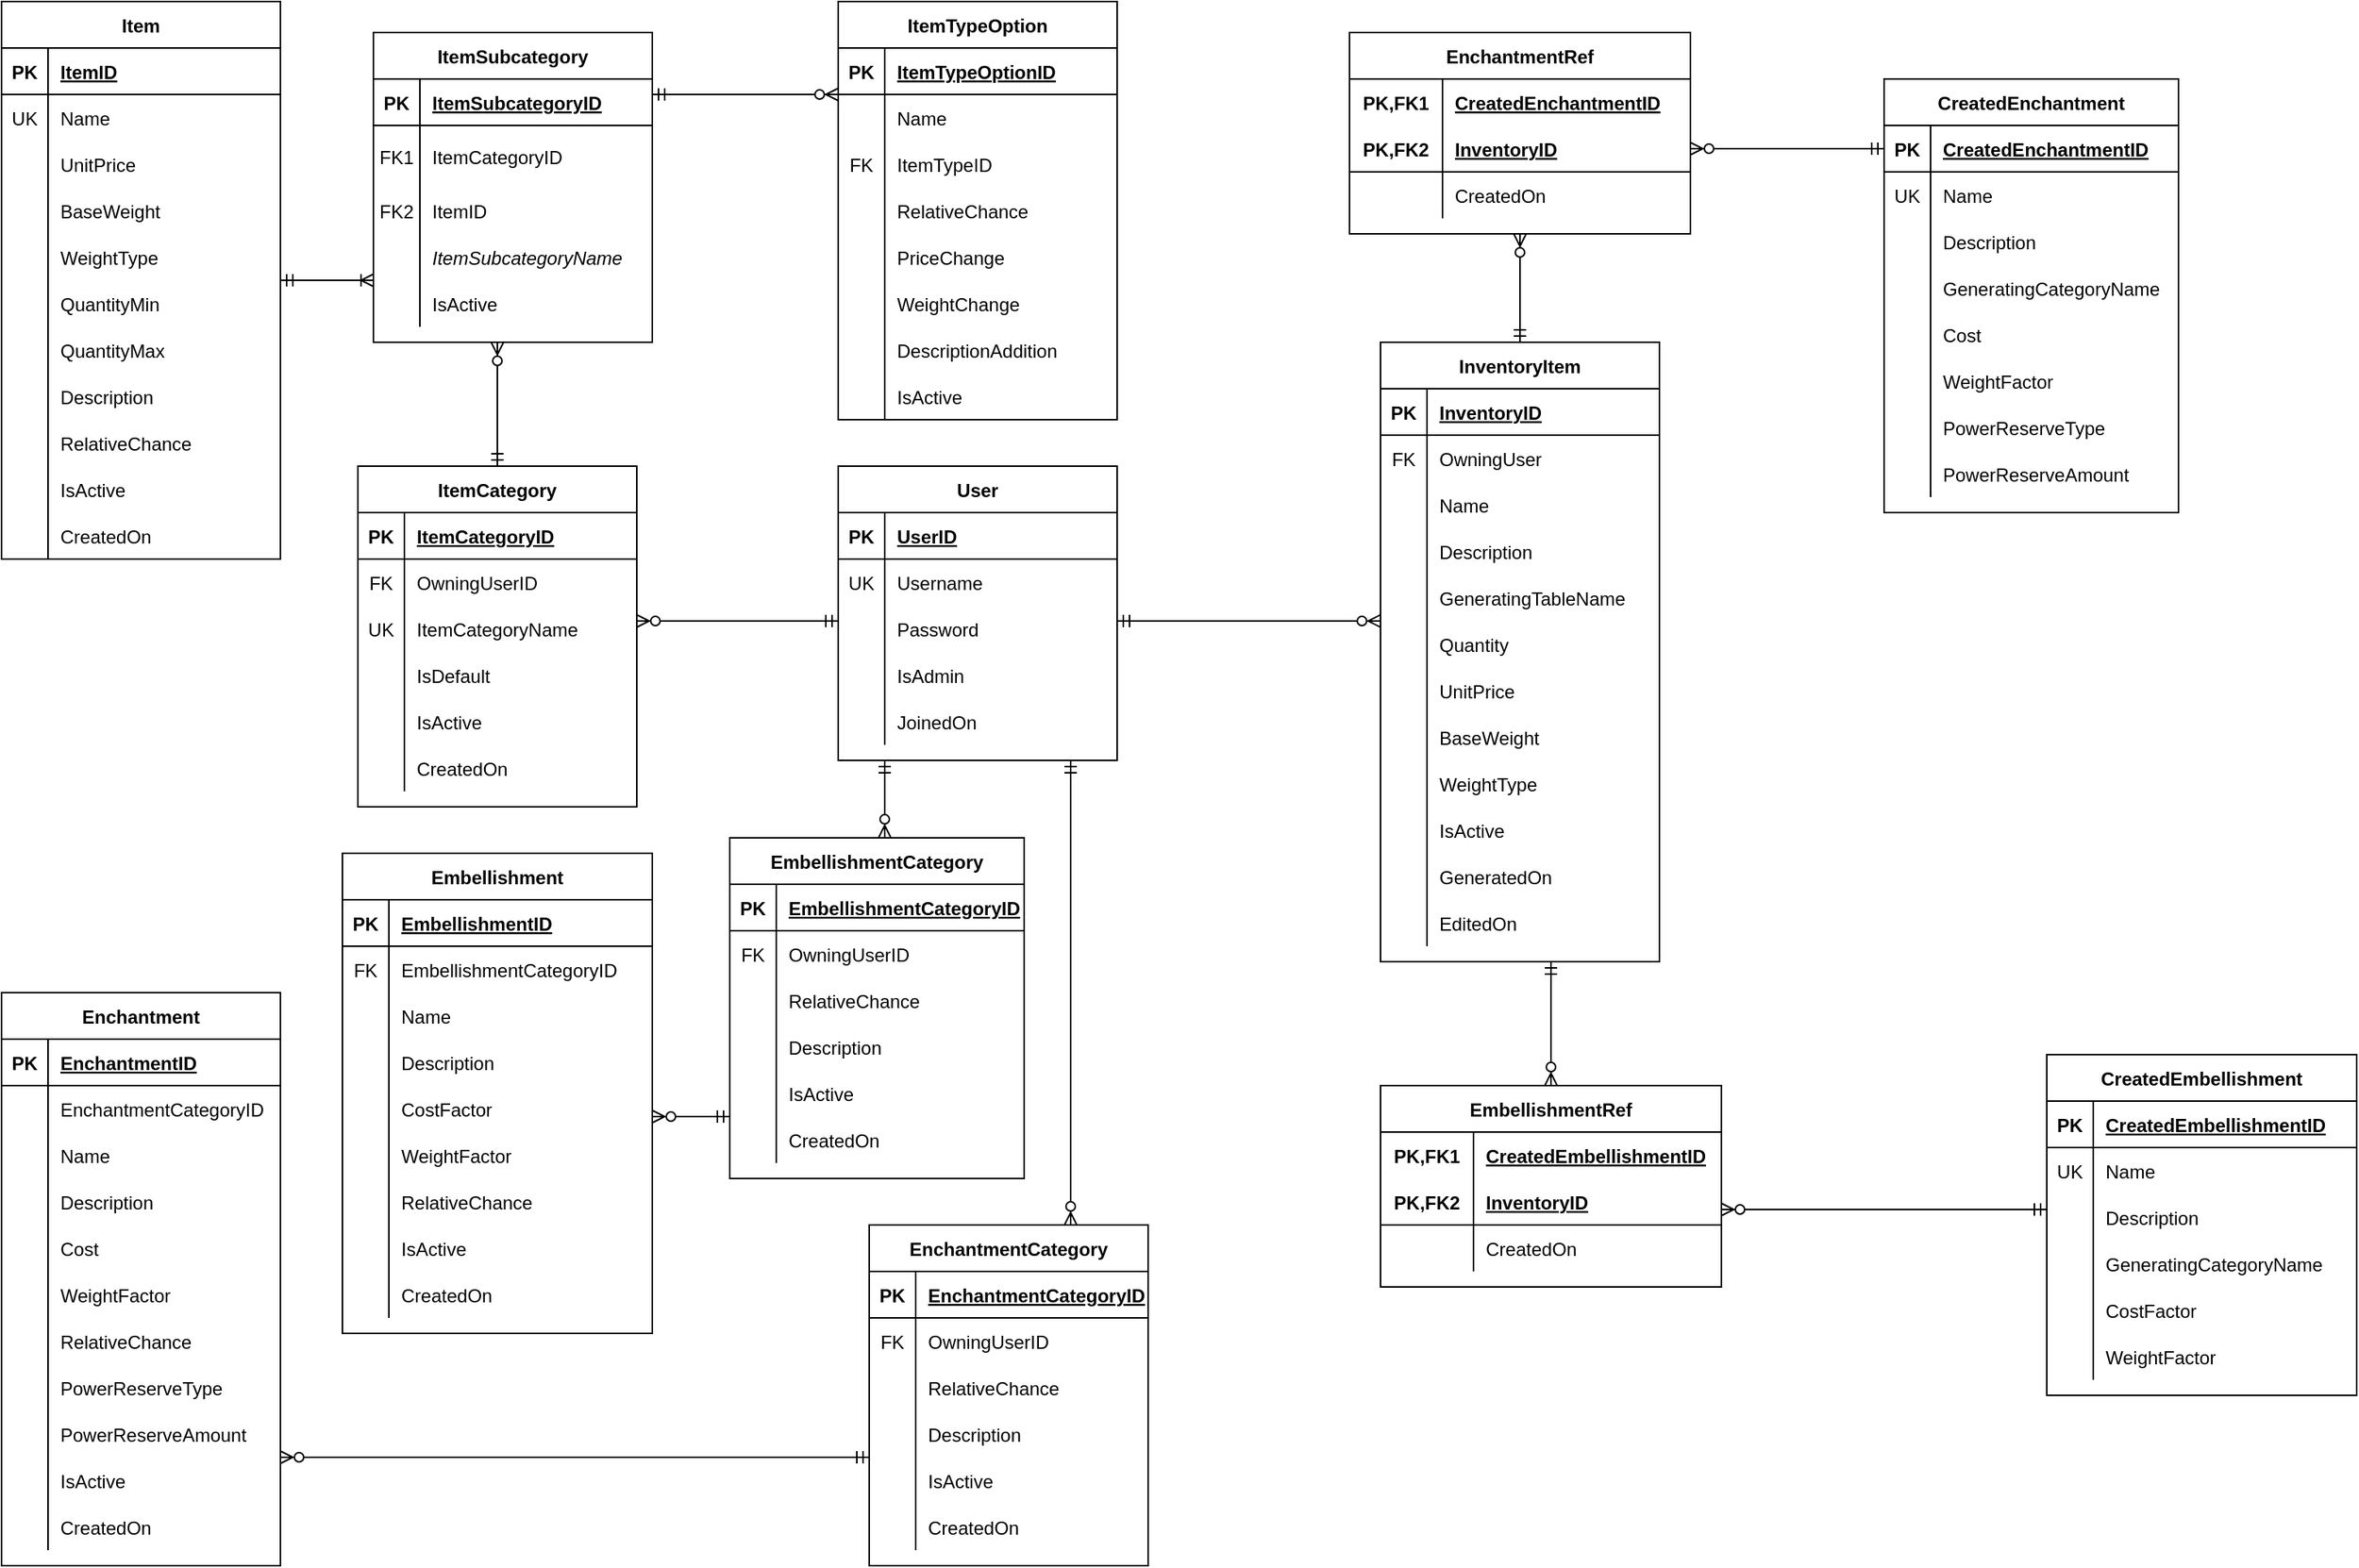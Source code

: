 <mxfile version="13.5.7" type="device"><diagram id="CEl8oS3fQZ4WOAIcvJcK" name="ProjectProposal"><mxGraphModel dx="494" dy="289" grid="1" gridSize="10" guides="1" tooltips="1" connect="0" arrows="0" fold="1" page="1" pageScale="1" pageWidth="850" pageHeight="1100" math="0" shadow="0"><root><mxCell id="0"/><mxCell id="1" parent="0"/><mxCell id="WxNdisU18X8HoPhfjb7b-57" value="" style="fontSize=12;html=1;endArrow=ERzeroToMany;startArrow=ERmandOne;edgeStyle=orthogonalEdgeStyle;" parent="1" source="WxNdisU18X8HoPhfjb7b-37" target="WxNdisU18X8HoPhfjb7b-81" edge="1"><mxGeometry width="100" height="100" relative="1" as="geometry"><mxPoint x="280" y="540" as="sourcePoint"/><mxPoint x="380" y="190" as="targetPoint"/><Array as="points"><mxPoint x="380" y="310"/><mxPoint x="380" y="310"/></Array></mxGeometry></mxCell><mxCell id="WxNdisU18X8HoPhfjb7b-74" value="" style="edgeStyle=orthogonalEdgeStyle;fontSize=12;html=1;endArrow=ERzeroToMany;startArrow=ERmandOne;" parent="1" source="WxNdisU18X8HoPhfjb7b-61" target="WxNdisU18X8HoPhfjb7b-37" edge="1"><mxGeometry width="100" height="100" relative="1" as="geometry"><mxPoint x="510" y="560" as="sourcePoint"/><mxPoint x="610" y="460" as="targetPoint"/><Array as="points"><mxPoint x="490" y="460"/><mxPoint x="490" y="460"/></Array></mxGeometry></mxCell><mxCell id="WxNdisU18X8HoPhfjb7b-114" value="" style="edgeStyle=orthogonalEdgeStyle;fontSize=12;html=1;endArrow=ERzeroToMany;startArrow=ERmandOne;" parent="1" source="WxNdisU18X8HoPhfjb7b-81" target="WxNdisU18X8HoPhfjb7b-95" edge="1"><mxGeometry width="100" height="100" relative="1" as="geometry"><mxPoint x="290" y="900" as="sourcePoint"/><mxPoint x="390" y="800" as="targetPoint"/><Array as="points"><mxPoint x="580" y="120"/><mxPoint x="580" y="120"/></Array></mxGeometry></mxCell><mxCell id="xq82cnmwYWXFMimQeE7J-68" value="" style="fontSize=12;html=1;endArrow=ERzeroToMany;startArrow=ERmandOne;edgeStyle=orthogonalEdgeStyle;jumpStyle=none;sketch=0;" parent="1" source="xq82cnmwYWXFMimQeE7J-27" target="xq82cnmwYWXFMimQeE7J-53" edge="1"><mxGeometry width="100" height="100" relative="1" as="geometry"><mxPoint x="530" y="500" as="sourcePoint"/><mxPoint x="370" y="450" as="targetPoint"/><Array as="points"><mxPoint x="410" y="1000"/><mxPoint x="410" y="1000"/></Array></mxGeometry></mxCell><mxCell id="xq82cnmwYWXFMimQeE7J-69" value="" style="fontSize=12;html=1;endArrow=ERzeroToMany;startArrow=ERmandOne;edgeStyle=orthogonalEdgeStyle;" parent="1" source="WxNdisU18X8HoPhfjb7b-61" target="xq82cnmwYWXFMimQeE7J-27" edge="1"><mxGeometry width="100" height="100" relative="1" as="geometry"><mxPoint x="670" y="400" as="sourcePoint"/><mxPoint x="550" y="260" as="targetPoint"/><Array as="points"><mxPoint x="750" y="600"/><mxPoint x="750" y="600"/></Array></mxGeometry></mxCell><mxCell id="xq82cnmwYWXFMimQeE7J-253" value="" style="fontSize=12;html=1;endArrow=ERzeroToMany;startArrow=ERmandOne;edgeStyle=orthogonalEdgeStyle;" parent="1" source="WxNdisU18X8HoPhfjb7b-61" target="xq82cnmwYWXFMimQeE7J-227" edge="1"><mxGeometry width="100" height="100" relative="1" as="geometry"><mxPoint x="670" y="430" as="sourcePoint"/><mxPoint x="550" y="660.0" as="targetPoint"/><Array as="points"><mxPoint x="630" y="580"/><mxPoint x="630" y="580"/></Array></mxGeometry></mxCell><mxCell id="xq82cnmwYWXFMimQeE7J-255" value="" style="fontSize=12;html=1;endArrow=ERzeroToMany;startArrow=ERmandOne;edgeStyle=orthogonalEdgeStyle;" parent="1" source="xq82cnmwYWXFMimQeE7J-227" target="xq82cnmwYWXFMimQeE7J-199" edge="1"><mxGeometry width="100" height="100" relative="1" as="geometry"><mxPoint x="456" y="580" as="sourcePoint"/><mxPoint x="454" y="540" as="targetPoint"/><Array as="points"><mxPoint x="510" y="780"/><mxPoint x="510" y="780"/></Array></mxGeometry></mxCell><mxCell id="lP284JHtSp8R53FIb0oO-14" value="" style="edgeStyle=orthogonalEdgeStyle;fontSize=12;html=1;endArrow=ERoneToMany;startArrow=ERmandOne;rounded=0;" parent="1" source="WxNdisU18X8HoPhfjb7b-2" target="WxNdisU18X8HoPhfjb7b-81" edge="1"><mxGeometry width="100" height="100" relative="1" as="geometry"><mxPoint x="230" y="180" as="sourcePoint"/><mxPoint x="330" y="80" as="targetPoint"/><Array as="points"><mxPoint x="300" y="120"/><mxPoint x="300" y="120"/></Array></mxGeometry></mxCell><object label="ItemSubcategory" id="WxNdisU18X8HoPhfjb7b-81"><mxCell style="shape=table;startSize=30;container=1;collapsible=1;childLayout=tableLayout;fixedRows=1;rowLines=0;fontStyle=1;align=center;resizeLast=1;" parent="1" vertex="1"><mxGeometry x="300" y="80" width="180" height="200" as="geometry"/></mxCell></object><mxCell id="WxNdisU18X8HoPhfjb7b-82" value="" style="shape=partialRectangle;collapsible=0;dropTarget=0;pointerEvents=0;fillColor=none;top=0;left=0;bottom=1;right=0;points=[[0,0.5],[1,0.5]];portConstraint=eastwest;" parent="WxNdisU18X8HoPhfjb7b-81" vertex="1"><mxGeometry y="30" width="180" height="30" as="geometry"/></mxCell><mxCell id="WxNdisU18X8HoPhfjb7b-83" value="PK" style="shape=partialRectangle;connectable=0;fillColor=none;top=0;left=0;bottom=0;right=0;fontStyle=1;overflow=hidden;" parent="WxNdisU18X8HoPhfjb7b-82" vertex="1"><mxGeometry width="30" height="30" as="geometry"><mxRectangle width="30" height="30" as="alternateBounds"/></mxGeometry></mxCell><mxCell id="WxNdisU18X8HoPhfjb7b-84" value="ItemSubcategoryID" style="shape=partialRectangle;connectable=0;fillColor=none;top=0;left=0;bottom=0;right=0;align=left;spacingLeft=6;fontStyle=5;overflow=hidden;" parent="WxNdisU18X8HoPhfjb7b-82" vertex="1"><mxGeometry x="30" width="150" height="30" as="geometry"><mxRectangle width="150" height="30" as="alternateBounds"/></mxGeometry></mxCell><object label="" ItemSubcategoryName="UK1" id="WxNdisU18X8HoPhfjb7b-85"><mxCell style="shape=partialRectangle;collapsible=0;dropTarget=0;pointerEvents=0;fillColor=none;top=0;left=0;bottom=0;right=0;points=[[0,0.5],[1,0.5]];portConstraint=eastwest;" parent="WxNdisU18X8HoPhfjb7b-81" vertex="1"><mxGeometry y="60" width="180" height="40" as="geometry"/></mxCell></object><mxCell id="WxNdisU18X8HoPhfjb7b-86" value="FK1" style="shape=partialRectangle;connectable=0;fillColor=none;top=0;left=0;bottom=0;right=0;editable=1;overflow=hidden;" parent="WxNdisU18X8HoPhfjb7b-85" vertex="1"><mxGeometry width="30" height="40" as="geometry"><mxRectangle width="30" height="40" as="alternateBounds"/></mxGeometry></mxCell><mxCell id="WxNdisU18X8HoPhfjb7b-87" value="ItemCategoryID" style="shape=partialRectangle;connectable=0;fillColor=none;top=0;left=0;bottom=0;right=0;align=left;spacingLeft=6;overflow=hidden;" parent="WxNdisU18X8HoPhfjb7b-85" vertex="1"><mxGeometry x="30" width="150" height="40" as="geometry"><mxRectangle width="150" height="40" as="alternateBounds"/></mxGeometry></mxCell><mxCell id="lP284JHtSp8R53FIb0oO-11" value="" style="shape=partialRectangle;collapsible=0;dropTarget=0;pointerEvents=0;fillColor=none;top=0;left=0;bottom=0;right=0;points=[[0,0.5],[1,0.5]];portConstraint=eastwest;" parent="WxNdisU18X8HoPhfjb7b-81" vertex="1"><mxGeometry y="100" width="180" height="30" as="geometry"/></mxCell><mxCell id="lP284JHtSp8R53FIb0oO-12" value="FK2" style="shape=partialRectangle;connectable=0;fillColor=none;top=0;left=0;bottom=0;right=0;fontStyle=0;overflow=hidden;" parent="lP284JHtSp8R53FIb0oO-11" vertex="1"><mxGeometry width="30" height="30" as="geometry"><mxRectangle width="30" height="30" as="alternateBounds"/></mxGeometry></mxCell><mxCell id="lP284JHtSp8R53FIb0oO-13" value="ItemID" style="shape=partialRectangle;connectable=0;fillColor=none;top=0;left=0;bottom=0;right=0;align=left;spacingLeft=6;fontStyle=0;overflow=hidden;" parent="lP284JHtSp8R53FIb0oO-11" vertex="1"><mxGeometry x="30" width="150" height="30" as="geometry"><mxRectangle width="150" height="30" as="alternateBounds"/></mxGeometry></mxCell><mxCell id="lP284JHtSp8R53FIb0oO-3" value="" style="shape=partialRectangle;collapsible=0;dropTarget=0;pointerEvents=0;fillColor=none;top=0;left=0;bottom=0;right=0;points=[[0,0.5],[1,0.5]];portConstraint=eastwest;" parent="WxNdisU18X8HoPhfjb7b-81" vertex="1"><mxGeometry y="130" width="180" height="30" as="geometry"/></mxCell><mxCell id="lP284JHtSp8R53FIb0oO-4" value="" style="shape=partialRectangle;connectable=0;fillColor=none;top=0;left=0;bottom=0;right=0;fontStyle=0;overflow=hidden;" parent="lP284JHtSp8R53FIb0oO-3" vertex="1"><mxGeometry width="30" height="30" as="geometry"><mxRectangle width="30" height="30" as="alternateBounds"/></mxGeometry></mxCell><mxCell id="lP284JHtSp8R53FIb0oO-5" value="ItemSubcategoryName" style="shape=partialRectangle;connectable=0;fillColor=none;top=0;left=0;bottom=0;right=0;align=left;spacingLeft=6;fontStyle=2;overflow=hidden;" parent="lP284JHtSp8R53FIb0oO-3" vertex="1"><mxGeometry x="30" width="150" height="30" as="geometry"><mxRectangle width="150" height="30" as="alternateBounds"/></mxGeometry></mxCell><mxCell id="lP284JHtSp8R53FIb0oO-7" value="" style="shape=partialRectangle;collapsible=0;dropTarget=0;pointerEvents=0;fillColor=none;top=0;left=0;bottom=0;right=0;points=[[0,0.5],[1,0.5]];portConstraint=eastwest;" parent="WxNdisU18X8HoPhfjb7b-81" vertex="1"><mxGeometry y="160" width="180" height="30" as="geometry"/></mxCell><mxCell id="lP284JHtSp8R53FIb0oO-8" value="" style="shape=partialRectangle;connectable=0;fillColor=none;top=0;left=0;bottom=0;right=0;editable=1;overflow=hidden;" parent="lP284JHtSp8R53FIb0oO-7" vertex="1"><mxGeometry width="30" height="30" as="geometry"><mxRectangle width="30" height="30" as="alternateBounds"/></mxGeometry></mxCell><mxCell id="lP284JHtSp8R53FIb0oO-9" value="IsActive" style="shape=partialRectangle;connectable=0;fillColor=none;top=0;left=0;bottom=0;right=0;align=left;spacingLeft=6;overflow=hidden;" parent="lP284JHtSp8R53FIb0oO-7" vertex="1"><mxGeometry x="30" width="150" height="30" as="geometry"><mxRectangle width="150" height="30" as="alternateBounds"/></mxGeometry></mxCell><mxCell id="WxNdisU18X8HoPhfjb7b-95" value="ItemTypeOption" style="shape=table;startSize=30;container=1;collapsible=1;childLayout=tableLayout;fixedRows=1;rowLines=0;fontStyle=1;align=center;resizeLast=1;" parent="1" vertex="1"><mxGeometry x="600" y="60" width="180" height="270" as="geometry"/></mxCell><mxCell id="WxNdisU18X8HoPhfjb7b-96" value="" style="shape=partialRectangle;collapsible=0;dropTarget=0;pointerEvents=0;fillColor=none;top=0;left=0;bottom=1;right=0;points=[[0,0.5],[1,0.5]];portConstraint=eastwest;" parent="WxNdisU18X8HoPhfjb7b-95" vertex="1"><mxGeometry y="30" width="180" height="30" as="geometry"/></mxCell><mxCell id="WxNdisU18X8HoPhfjb7b-97" value="PK" style="shape=partialRectangle;connectable=0;fillColor=none;top=0;left=0;bottom=0;right=0;fontStyle=1;overflow=hidden;" parent="WxNdisU18X8HoPhfjb7b-96" vertex="1"><mxGeometry width="30" height="30" as="geometry"/></mxCell><mxCell id="WxNdisU18X8HoPhfjb7b-98" value="ItemTypeOptionID" style="shape=partialRectangle;connectable=0;fillColor=none;top=0;left=0;bottom=0;right=0;align=left;spacingLeft=6;fontStyle=5;overflow=hidden;" parent="WxNdisU18X8HoPhfjb7b-96" vertex="1"><mxGeometry x="30" width="150" height="30" as="geometry"/></mxCell><mxCell id="WxNdisU18X8HoPhfjb7b-99" value="" style="shape=partialRectangle;collapsible=0;dropTarget=0;pointerEvents=0;fillColor=none;top=0;left=0;bottom=0;right=0;points=[[0,0.5],[1,0.5]];portConstraint=eastwest;" parent="WxNdisU18X8HoPhfjb7b-95" vertex="1"><mxGeometry y="60" width="180" height="30" as="geometry"/></mxCell><mxCell id="WxNdisU18X8HoPhfjb7b-100" value="" style="shape=partialRectangle;connectable=0;fillColor=none;top=0;left=0;bottom=0;right=0;editable=1;overflow=hidden;" parent="WxNdisU18X8HoPhfjb7b-99" vertex="1"><mxGeometry width="30" height="30" as="geometry"/></mxCell><mxCell id="WxNdisU18X8HoPhfjb7b-101" value="Name" style="shape=partialRectangle;connectable=0;fillColor=none;top=0;left=0;bottom=0;right=0;align=left;spacingLeft=6;overflow=hidden;" parent="WxNdisU18X8HoPhfjb7b-99" vertex="1"><mxGeometry x="30" width="150" height="30" as="geometry"/></mxCell><mxCell id="WxNdisU18X8HoPhfjb7b-111" value="" style="shape=partialRectangle;collapsible=0;dropTarget=0;pointerEvents=0;fillColor=none;top=0;left=0;bottom=0;right=0;points=[[0,0.5],[1,0.5]];portConstraint=eastwest;" parent="WxNdisU18X8HoPhfjb7b-95" vertex="1"><mxGeometry y="90" width="180" height="30" as="geometry"/></mxCell><mxCell id="WxNdisU18X8HoPhfjb7b-112" value="FK" style="shape=partialRectangle;connectable=0;fillColor=none;top=0;left=0;bottom=0;right=0;fontStyle=0;overflow=hidden;" parent="WxNdisU18X8HoPhfjb7b-111" vertex="1"><mxGeometry width="30" height="30" as="geometry"/></mxCell><mxCell id="WxNdisU18X8HoPhfjb7b-113" value="ItemTypeID" style="shape=partialRectangle;connectable=0;fillColor=none;top=0;left=0;bottom=0;right=0;align=left;spacingLeft=6;fontStyle=0;overflow=hidden;" parent="WxNdisU18X8HoPhfjb7b-111" vertex="1"><mxGeometry x="30" width="150" height="30" as="geometry"/></mxCell><mxCell id="WxNdisU18X8HoPhfjb7b-102" value="" style="shape=partialRectangle;collapsible=0;dropTarget=0;pointerEvents=0;fillColor=none;top=0;left=0;bottom=0;right=0;points=[[0,0.5],[1,0.5]];portConstraint=eastwest;" parent="WxNdisU18X8HoPhfjb7b-95" vertex="1"><mxGeometry y="120" width="180" height="30" as="geometry"/></mxCell><mxCell id="WxNdisU18X8HoPhfjb7b-103" value="" style="shape=partialRectangle;connectable=0;fillColor=none;top=0;left=0;bottom=0;right=0;editable=1;overflow=hidden;" parent="WxNdisU18X8HoPhfjb7b-102" vertex="1"><mxGeometry width="30" height="30" as="geometry"/></mxCell><mxCell id="WxNdisU18X8HoPhfjb7b-104" value="RelativeChance" style="shape=partialRectangle;connectable=0;fillColor=none;top=0;left=0;bottom=0;right=0;align=left;spacingLeft=6;overflow=hidden;" parent="WxNdisU18X8HoPhfjb7b-102" vertex="1"><mxGeometry x="30" width="150" height="30" as="geometry"/></mxCell><mxCell id="WxNdisU18X8HoPhfjb7b-105" value="" style="shape=partialRectangle;collapsible=0;dropTarget=0;pointerEvents=0;fillColor=none;top=0;left=0;bottom=0;right=0;points=[[0,0.5],[1,0.5]];portConstraint=eastwest;" parent="WxNdisU18X8HoPhfjb7b-95" vertex="1"><mxGeometry y="150" width="180" height="30" as="geometry"/></mxCell><mxCell id="WxNdisU18X8HoPhfjb7b-106" value="" style="shape=partialRectangle;connectable=0;fillColor=none;top=0;left=0;bottom=0;right=0;editable=1;overflow=hidden;" parent="WxNdisU18X8HoPhfjb7b-105" vertex="1"><mxGeometry width="30" height="30" as="geometry"/></mxCell><mxCell id="WxNdisU18X8HoPhfjb7b-107" value="PriceChange" style="shape=partialRectangle;connectable=0;fillColor=none;top=0;left=0;bottom=0;right=0;align=left;spacingLeft=6;overflow=hidden;" parent="WxNdisU18X8HoPhfjb7b-105" vertex="1"><mxGeometry x="30" width="150" height="30" as="geometry"/></mxCell><mxCell id="WxNdisU18X8HoPhfjb7b-108" value="" style="shape=partialRectangle;collapsible=0;dropTarget=0;pointerEvents=0;fillColor=none;top=0;left=0;bottom=0;right=0;points=[[0,0.5],[1,0.5]];portConstraint=eastwest;" parent="WxNdisU18X8HoPhfjb7b-95" vertex="1"><mxGeometry y="180" width="180" height="30" as="geometry"/></mxCell><mxCell id="WxNdisU18X8HoPhfjb7b-109" value="" style="shape=partialRectangle;connectable=0;fillColor=none;top=0;left=0;bottom=0;right=0;editable=1;overflow=hidden;" parent="WxNdisU18X8HoPhfjb7b-108" vertex="1"><mxGeometry width="30" height="30" as="geometry"/></mxCell><mxCell id="WxNdisU18X8HoPhfjb7b-110" value="WeightChange" style="shape=partialRectangle;connectable=0;fillColor=none;top=0;left=0;bottom=0;right=0;align=left;spacingLeft=6;overflow=hidden;" parent="WxNdisU18X8HoPhfjb7b-108" vertex="1"><mxGeometry x="30" width="150" height="30" as="geometry"/></mxCell><mxCell id="WxNdisU18X8HoPhfjb7b-115" value="" style="shape=partialRectangle;collapsible=0;dropTarget=0;pointerEvents=0;fillColor=none;top=0;left=0;bottom=0;right=0;points=[[0,0.5],[1,0.5]];portConstraint=eastwest;" parent="WxNdisU18X8HoPhfjb7b-95" vertex="1"><mxGeometry y="210" width="180" height="30" as="geometry"/></mxCell><mxCell id="WxNdisU18X8HoPhfjb7b-116" value="" style="shape=partialRectangle;connectable=0;fillColor=none;top=0;left=0;bottom=0;right=0;editable=1;overflow=hidden;" parent="WxNdisU18X8HoPhfjb7b-115" vertex="1"><mxGeometry width="30" height="30" as="geometry"/></mxCell><mxCell id="WxNdisU18X8HoPhfjb7b-117" value="DescriptionAddition" style="shape=partialRectangle;connectable=0;fillColor=none;top=0;left=0;bottom=0;right=0;align=left;spacingLeft=6;overflow=hidden;" parent="WxNdisU18X8HoPhfjb7b-115" vertex="1"><mxGeometry x="30" width="150" height="30" as="geometry"/></mxCell><mxCell id="BxJHW-4OuS5DMpMHEXhB-16" value="" style="shape=partialRectangle;collapsible=0;dropTarget=0;pointerEvents=0;fillColor=none;top=0;left=0;bottom=0;right=0;points=[[0,0.5],[1,0.5]];portConstraint=eastwest;" parent="WxNdisU18X8HoPhfjb7b-95" vertex="1"><mxGeometry y="240" width="180" height="30" as="geometry"/></mxCell><mxCell id="BxJHW-4OuS5DMpMHEXhB-17" value="" style="shape=partialRectangle;connectable=0;fillColor=none;top=0;left=0;bottom=0;right=0;editable=1;overflow=hidden;" parent="BxJHW-4OuS5DMpMHEXhB-16" vertex="1"><mxGeometry width="30" height="30" as="geometry"/></mxCell><mxCell id="BxJHW-4OuS5DMpMHEXhB-18" value="IsActive" style="shape=partialRectangle;connectable=0;fillColor=none;top=0;left=0;bottom=0;right=0;align=left;spacingLeft=6;overflow=hidden;" parent="BxJHW-4OuS5DMpMHEXhB-16" vertex="1"><mxGeometry x="30" width="150" height="30" as="geometry"/></mxCell><mxCell id="vkNrba1L5o4ti7PXuto2-14" value="" style="edgeStyle=orthogonalEdgeStyle;fontSize=12;html=1;endArrow=ERzeroToMany;startArrow=ERmandOne;" edge="1" parent="1" source="WxNdisU18X8HoPhfjb7b-61" target="vkNrba1L5o4ti7PXuto2-1"><mxGeometry width="100" height="100" relative="1" as="geometry"><mxPoint x="940" y="640" as="sourcePoint"/><mxPoint x="1040" y="540" as="targetPoint"/><Array as="points"><mxPoint x="850" y="460"/><mxPoint x="850" y="460"/></Array></mxGeometry></mxCell><mxCell id="vkNrba1L5o4ti7PXuto2-93" value="" style="edgeStyle=orthogonalEdgeStyle;fontSize=12;html=1;endArrow=ERzeroToMany;startArrow=ERmandOne;" edge="1" parent="1" source="vkNrba1L5o4ti7PXuto2-28" target="vkNrba1L5o4ti7PXuto2-67"><mxGeometry width="100" height="100" relative="1" as="geometry"><mxPoint x="1310" y="450" as="sourcePoint"/><mxPoint x="1410" y="350" as="targetPoint"/><Array as="points"><mxPoint x="1160" y="155"/><mxPoint x="1160" y="155"/></Array></mxGeometry></mxCell><mxCell id="vkNrba1L5o4ti7PXuto2-94" value="" style="fontSize=12;html=1;endArrow=ERzeroToMany;startArrow=ERmandOne;edgeStyle=orthogonalEdgeStyle;" edge="1" parent="1" source="vkNrba1L5o4ti7PXuto2-15" target="vkNrba1L5o4ti7PXuto2-80"><mxGeometry width="100" height="100" relative="1" as="geometry"><mxPoint x="1430" y="430" as="sourcePoint"/><mxPoint x="1310" y="430" as="targetPoint"/><Array as="points"><mxPoint x="1240" y="840"/><mxPoint x="1240" y="840"/></Array></mxGeometry></mxCell><mxCell id="vkNrba1L5o4ti7PXuto2-95" value="" style="fontSize=12;html=1;endArrow=ERzeroToMany;startArrow=ERmandOne;edgeStyle=orthogonalEdgeStyle;" edge="1" parent="1" source="vkNrba1L5o4ti7PXuto2-1" target="vkNrba1L5o4ti7PXuto2-80"><mxGeometry width="100" height="100" relative="1" as="geometry"><mxPoint x="1250" y="510" as="sourcePoint"/><mxPoint x="1240" y="670" as="targetPoint"/><Array as="points"><mxPoint x="1060" y="700"/><mxPoint x="1060" y="700"/></Array></mxGeometry></mxCell><mxCell id="vkNrba1L5o4ti7PXuto2-96" value="" style="fontSize=12;html=1;endArrow=ERzeroToMany;startArrow=ERmandOne;edgeStyle=orthogonalEdgeStyle;" edge="1" parent="1" source="vkNrba1L5o4ti7PXuto2-1" target="vkNrba1L5o4ti7PXuto2-67"><mxGeometry width="100" height="100" relative="1" as="geometry"><mxPoint x="1079.63" y="480" as="sourcePoint"/><mxPoint x="1040" y="220" as="targetPoint"/></mxGeometry></mxCell><mxCell id="vkNrba1L5o4ti7PXuto2-80" value="EmbellishmentRef" style="shape=table;startSize=30;container=1;collapsible=1;childLayout=tableLayout;fixedRows=1;rowLines=0;fontStyle=1;align=center;resizeLast=1;" vertex="1" parent="1"><mxGeometry x="950" y="760" width="220" height="130" as="geometry"/></mxCell><mxCell id="vkNrba1L5o4ti7PXuto2-81" value="" style="shape=partialRectangle;collapsible=0;dropTarget=0;pointerEvents=0;fillColor=none;top=0;left=0;bottom=0;right=0;points=[[0,0.5],[1,0.5]];portConstraint=eastwest;" vertex="1" parent="vkNrba1L5o4ti7PXuto2-80"><mxGeometry y="30" width="220" height="30" as="geometry"/></mxCell><mxCell id="vkNrba1L5o4ti7PXuto2-82" value="PK,FK1" style="shape=partialRectangle;connectable=0;fillColor=none;top=0;left=0;bottom=0;right=0;fontStyle=1;overflow=hidden;" vertex="1" parent="vkNrba1L5o4ti7PXuto2-81"><mxGeometry width="60" height="30" as="geometry"/></mxCell><mxCell id="vkNrba1L5o4ti7PXuto2-83" value="CreatedEmbellishmentID" style="shape=partialRectangle;connectable=0;fillColor=none;top=0;left=0;bottom=0;right=0;align=left;spacingLeft=6;fontStyle=5;overflow=hidden;" vertex="1" parent="vkNrba1L5o4ti7PXuto2-81"><mxGeometry x="60" width="160" height="30" as="geometry"/></mxCell><mxCell id="vkNrba1L5o4ti7PXuto2-84" value="" style="shape=partialRectangle;collapsible=0;dropTarget=0;pointerEvents=0;fillColor=none;top=0;left=0;bottom=1;right=0;points=[[0,0.5],[1,0.5]];portConstraint=eastwest;" vertex="1" parent="vkNrba1L5o4ti7PXuto2-80"><mxGeometry y="60" width="220" height="30" as="geometry"/></mxCell><mxCell id="vkNrba1L5o4ti7PXuto2-85" value="PK,FK2" style="shape=partialRectangle;connectable=0;fillColor=none;top=0;left=0;bottom=0;right=0;fontStyle=1;overflow=hidden;" vertex="1" parent="vkNrba1L5o4ti7PXuto2-84"><mxGeometry width="60" height="30" as="geometry"/></mxCell><mxCell id="vkNrba1L5o4ti7PXuto2-86" value="InventoryID" style="shape=partialRectangle;connectable=0;fillColor=none;top=0;left=0;bottom=0;right=0;align=left;spacingLeft=6;fontStyle=5;overflow=hidden;" vertex="1" parent="vkNrba1L5o4ti7PXuto2-84"><mxGeometry x="60" width="160" height="30" as="geometry"/></mxCell><mxCell id="vkNrba1L5o4ti7PXuto2-90" value="" style="shape=partialRectangle;collapsible=0;dropTarget=0;pointerEvents=0;fillColor=none;top=0;left=0;bottom=0;right=0;points=[[0,0.5],[1,0.5]];portConstraint=eastwest;" vertex="1" parent="vkNrba1L5o4ti7PXuto2-80"><mxGeometry y="90" width="220" height="30" as="geometry"/></mxCell><mxCell id="vkNrba1L5o4ti7PXuto2-91" value="" style="shape=partialRectangle;connectable=0;fillColor=none;top=0;left=0;bottom=0;right=0;editable=1;overflow=hidden;" vertex="1" parent="vkNrba1L5o4ti7PXuto2-90"><mxGeometry width="60" height="30" as="geometry"/></mxCell><mxCell id="vkNrba1L5o4ti7PXuto2-92" value="CreatedOn" style="shape=partialRectangle;connectable=0;fillColor=none;top=0;left=0;bottom=0;right=0;align=left;spacingLeft=6;overflow=hidden;" vertex="1" parent="vkNrba1L5o4ti7PXuto2-90"><mxGeometry x="60" width="160" height="30" as="geometry"/></mxCell><mxCell id="vkNrba1L5o4ti7PXuto2-28" value="CreatedEnchantment" style="shape=table;startSize=30;container=1;collapsible=1;childLayout=tableLayout;fixedRows=1;rowLines=0;fontStyle=1;align=center;resizeLast=1;" vertex="1" parent="1"><mxGeometry x="1275" y="110" width="190" height="280" as="geometry"/></mxCell><mxCell id="vkNrba1L5o4ti7PXuto2-29" value="" style="shape=partialRectangle;collapsible=0;dropTarget=0;pointerEvents=0;fillColor=none;top=0;left=0;bottom=1;right=0;points=[[0,0.5],[1,0.5]];portConstraint=eastwest;" vertex="1" parent="vkNrba1L5o4ti7PXuto2-28"><mxGeometry y="30" width="190" height="30" as="geometry"/></mxCell><mxCell id="vkNrba1L5o4ti7PXuto2-30" value="PK" style="shape=partialRectangle;connectable=0;fillColor=none;top=0;left=0;bottom=0;right=0;fontStyle=1;overflow=hidden;" vertex="1" parent="vkNrba1L5o4ti7PXuto2-29"><mxGeometry width="30" height="30" as="geometry"/></mxCell><mxCell id="vkNrba1L5o4ti7PXuto2-31" value="CreatedEnchantmentID" style="shape=partialRectangle;connectable=0;fillColor=none;top=0;left=0;bottom=0;right=0;align=left;spacingLeft=6;fontStyle=5;overflow=hidden;" vertex="1" parent="vkNrba1L5o4ti7PXuto2-29"><mxGeometry x="30" width="160" height="30" as="geometry"/></mxCell><mxCell id="vkNrba1L5o4ti7PXuto2-32" value="" style="shape=partialRectangle;collapsible=0;dropTarget=0;pointerEvents=0;fillColor=none;top=0;left=0;bottom=0;right=0;points=[[0,0.5],[1,0.5]];portConstraint=eastwest;" vertex="1" parent="vkNrba1L5o4ti7PXuto2-28"><mxGeometry y="60" width="190" height="30" as="geometry"/></mxCell><mxCell id="vkNrba1L5o4ti7PXuto2-33" value="UK" style="shape=partialRectangle;connectable=0;fillColor=none;top=0;left=0;bottom=0;right=0;editable=1;overflow=hidden;" vertex="1" parent="vkNrba1L5o4ti7PXuto2-32"><mxGeometry width="30" height="30" as="geometry"/></mxCell><mxCell id="vkNrba1L5o4ti7PXuto2-34" value="Name" style="shape=partialRectangle;connectable=0;fillColor=none;top=0;left=0;bottom=0;right=0;align=left;spacingLeft=6;overflow=hidden;" vertex="1" parent="vkNrba1L5o4ti7PXuto2-32"><mxGeometry x="30" width="160" height="30" as="geometry"/></mxCell><mxCell id="vkNrba1L5o4ti7PXuto2-35" value="" style="shape=partialRectangle;collapsible=0;dropTarget=0;pointerEvents=0;fillColor=none;top=0;left=0;bottom=0;right=0;points=[[0,0.5],[1,0.5]];portConstraint=eastwest;" vertex="1" parent="vkNrba1L5o4ti7PXuto2-28"><mxGeometry y="90" width="190" height="30" as="geometry"/></mxCell><mxCell id="vkNrba1L5o4ti7PXuto2-36" value="" style="shape=partialRectangle;connectable=0;fillColor=none;top=0;left=0;bottom=0;right=0;editable=1;overflow=hidden;" vertex="1" parent="vkNrba1L5o4ti7PXuto2-35"><mxGeometry width="30" height="30" as="geometry"/></mxCell><mxCell id="vkNrba1L5o4ti7PXuto2-37" value="Description" style="shape=partialRectangle;connectable=0;fillColor=none;top=0;left=0;bottom=0;right=0;align=left;spacingLeft=6;overflow=hidden;" vertex="1" parent="vkNrba1L5o4ti7PXuto2-35"><mxGeometry x="30" width="160" height="30" as="geometry"/></mxCell><mxCell id="vkNrba1L5o4ti7PXuto2-127" value="" style="shape=partialRectangle;collapsible=0;dropTarget=0;pointerEvents=0;fillColor=none;top=0;left=0;bottom=0;right=0;points=[[0,0.5],[1,0.5]];portConstraint=eastwest;" vertex="1" parent="vkNrba1L5o4ti7PXuto2-28"><mxGeometry y="120" width="190" height="30" as="geometry"/></mxCell><mxCell id="vkNrba1L5o4ti7PXuto2-128" value="" style="shape=partialRectangle;connectable=0;fillColor=none;top=0;left=0;bottom=0;right=0;editable=1;overflow=hidden;" vertex="1" parent="vkNrba1L5o4ti7PXuto2-127"><mxGeometry width="30" height="30" as="geometry"/></mxCell><mxCell id="vkNrba1L5o4ti7PXuto2-129" value="GeneratingCategoryName" style="shape=partialRectangle;connectable=0;fillColor=none;top=0;left=0;bottom=0;right=0;align=left;spacingLeft=6;overflow=hidden;" vertex="1" parent="vkNrba1L5o4ti7PXuto2-127"><mxGeometry x="30" width="160" height="30" as="geometry"/></mxCell><mxCell id="vkNrba1L5o4ti7PXuto2-38" value="" style="shape=partialRectangle;collapsible=0;dropTarget=0;pointerEvents=0;fillColor=none;top=0;left=0;bottom=0;right=0;points=[[0,0.5],[1,0.5]];portConstraint=eastwest;" vertex="1" parent="vkNrba1L5o4ti7PXuto2-28"><mxGeometry y="150" width="190" height="30" as="geometry"/></mxCell><mxCell id="vkNrba1L5o4ti7PXuto2-39" value="" style="shape=partialRectangle;connectable=0;fillColor=none;top=0;left=0;bottom=0;right=0;editable=1;overflow=hidden;" vertex="1" parent="vkNrba1L5o4ti7PXuto2-38"><mxGeometry width="30" height="30" as="geometry"/></mxCell><mxCell id="vkNrba1L5o4ti7PXuto2-40" value="Cost" style="shape=partialRectangle;connectable=0;fillColor=none;top=0;left=0;bottom=0;right=0;align=left;spacingLeft=6;overflow=hidden;" vertex="1" parent="vkNrba1L5o4ti7PXuto2-38"><mxGeometry x="30" width="160" height="30" as="geometry"/></mxCell><mxCell id="vkNrba1L5o4ti7PXuto2-112" value="" style="shape=partialRectangle;collapsible=0;dropTarget=0;pointerEvents=0;fillColor=none;top=0;left=0;bottom=0;right=0;points=[[0,0.5],[1,0.5]];portConstraint=eastwest;" vertex="1" parent="vkNrba1L5o4ti7PXuto2-28"><mxGeometry y="180" width="190" height="30" as="geometry"/></mxCell><mxCell id="vkNrba1L5o4ti7PXuto2-113" value="" style="shape=partialRectangle;connectable=0;fillColor=none;top=0;left=0;bottom=0;right=0;editable=1;overflow=hidden;" vertex="1" parent="vkNrba1L5o4ti7PXuto2-112"><mxGeometry width="30" height="30" as="geometry"/></mxCell><mxCell id="vkNrba1L5o4ti7PXuto2-114" value="WeightFactor" style="shape=partialRectangle;connectable=0;fillColor=none;top=0;left=0;bottom=0;right=0;align=left;spacingLeft=6;overflow=hidden;" vertex="1" parent="vkNrba1L5o4ti7PXuto2-112"><mxGeometry x="30" width="160" height="30" as="geometry"/></mxCell><mxCell id="vkNrba1L5o4ti7PXuto2-115" value="" style="shape=partialRectangle;collapsible=0;dropTarget=0;pointerEvents=0;fillColor=none;top=0;left=0;bottom=0;right=0;points=[[0,0.5],[1,0.5]];portConstraint=eastwest;" vertex="1" parent="vkNrba1L5o4ti7PXuto2-28"><mxGeometry y="210" width="190" height="30" as="geometry"/></mxCell><mxCell id="vkNrba1L5o4ti7PXuto2-116" value="" style="shape=partialRectangle;connectable=0;fillColor=none;top=0;left=0;bottom=0;right=0;editable=1;overflow=hidden;" vertex="1" parent="vkNrba1L5o4ti7PXuto2-115"><mxGeometry width="30" height="30" as="geometry"/></mxCell><mxCell id="vkNrba1L5o4ti7PXuto2-117" value="PowerReserveType" style="shape=partialRectangle;connectable=0;fillColor=none;top=0;left=0;bottom=0;right=0;align=left;spacingLeft=6;overflow=hidden;" vertex="1" parent="vkNrba1L5o4ti7PXuto2-115"><mxGeometry x="30" width="160" height="30" as="geometry"/></mxCell><mxCell id="vkNrba1L5o4ti7PXuto2-118" value="" style="shape=partialRectangle;collapsible=0;dropTarget=0;pointerEvents=0;fillColor=none;top=0;left=0;bottom=0;right=0;points=[[0,0.5],[1,0.5]];portConstraint=eastwest;" vertex="1" parent="vkNrba1L5o4ti7PXuto2-28"><mxGeometry y="240" width="190" height="30" as="geometry"/></mxCell><mxCell id="vkNrba1L5o4ti7PXuto2-119" value="" style="shape=partialRectangle;connectable=0;fillColor=none;top=0;left=0;bottom=0;right=0;editable=1;overflow=hidden;" vertex="1" parent="vkNrba1L5o4ti7PXuto2-118"><mxGeometry width="30" height="30" as="geometry"/></mxCell><mxCell id="vkNrba1L5o4ti7PXuto2-120" value="PowerReserveAmount" style="shape=partialRectangle;connectable=0;fillColor=none;top=0;left=0;bottom=0;right=0;align=left;spacingLeft=6;overflow=hidden;" vertex="1" parent="vkNrba1L5o4ti7PXuto2-118"><mxGeometry x="30" width="160" height="30" as="geometry"/></mxCell><mxCell id="vkNrba1L5o4ti7PXuto2-15" value="CreatedEmbellishment" style="shape=table;startSize=30;container=1;collapsible=1;childLayout=tableLayout;fixedRows=1;rowLines=0;fontStyle=1;align=center;resizeLast=1;" vertex="1" parent="1"><mxGeometry x="1380" y="740" width="200" height="220" as="geometry"/></mxCell><mxCell id="vkNrba1L5o4ti7PXuto2-16" value="" style="shape=partialRectangle;collapsible=0;dropTarget=0;pointerEvents=0;fillColor=none;top=0;left=0;bottom=1;right=0;points=[[0,0.5],[1,0.5]];portConstraint=eastwest;" vertex="1" parent="vkNrba1L5o4ti7PXuto2-15"><mxGeometry y="30" width="200" height="30" as="geometry"/></mxCell><mxCell id="vkNrba1L5o4ti7PXuto2-17" value="PK" style="shape=partialRectangle;connectable=0;fillColor=none;top=0;left=0;bottom=0;right=0;fontStyle=1;overflow=hidden;" vertex="1" parent="vkNrba1L5o4ti7PXuto2-16"><mxGeometry width="30" height="30" as="geometry"/></mxCell><mxCell id="vkNrba1L5o4ti7PXuto2-18" value="CreatedEmbellishmentID" style="shape=partialRectangle;connectable=0;fillColor=none;top=0;left=0;bottom=0;right=0;align=left;spacingLeft=6;fontStyle=5;overflow=hidden;" vertex="1" parent="vkNrba1L5o4ti7PXuto2-16"><mxGeometry x="30" width="170" height="30" as="geometry"/></mxCell><mxCell id="vkNrba1L5o4ti7PXuto2-19" value="" style="shape=partialRectangle;collapsible=0;dropTarget=0;pointerEvents=0;fillColor=none;top=0;left=0;bottom=0;right=0;points=[[0,0.5],[1,0.5]];portConstraint=eastwest;" vertex="1" parent="vkNrba1L5o4ti7PXuto2-15"><mxGeometry y="60" width="200" height="30" as="geometry"/></mxCell><mxCell id="vkNrba1L5o4ti7PXuto2-20" value="UK" style="shape=partialRectangle;connectable=0;fillColor=none;top=0;left=0;bottom=0;right=0;editable=1;overflow=hidden;" vertex="1" parent="vkNrba1L5o4ti7PXuto2-19"><mxGeometry width="30" height="30" as="geometry"/></mxCell><mxCell id="vkNrba1L5o4ti7PXuto2-21" value="Name" style="shape=partialRectangle;connectable=0;fillColor=none;top=0;left=0;bottom=0;right=0;align=left;spacingLeft=6;overflow=hidden;" vertex="1" parent="vkNrba1L5o4ti7PXuto2-19"><mxGeometry x="30" width="170" height="30" as="geometry"/></mxCell><mxCell id="vkNrba1L5o4ti7PXuto2-22" value="" style="shape=partialRectangle;collapsible=0;dropTarget=0;pointerEvents=0;fillColor=none;top=0;left=0;bottom=0;right=0;points=[[0,0.5],[1,0.5]];portConstraint=eastwest;" vertex="1" parent="vkNrba1L5o4ti7PXuto2-15"><mxGeometry y="90" width="200" height="30" as="geometry"/></mxCell><mxCell id="vkNrba1L5o4ti7PXuto2-23" value="" style="shape=partialRectangle;connectable=0;fillColor=none;top=0;left=0;bottom=0;right=0;editable=1;overflow=hidden;" vertex="1" parent="vkNrba1L5o4ti7PXuto2-22"><mxGeometry width="30" height="30" as="geometry"/></mxCell><mxCell id="vkNrba1L5o4ti7PXuto2-24" value="Description" style="shape=partialRectangle;connectable=0;fillColor=none;top=0;left=0;bottom=0;right=0;align=left;spacingLeft=6;overflow=hidden;" vertex="1" parent="vkNrba1L5o4ti7PXuto2-22"><mxGeometry x="30" width="170" height="30" as="geometry"/></mxCell><mxCell id="vkNrba1L5o4ti7PXuto2-130" value="" style="shape=partialRectangle;collapsible=0;dropTarget=0;pointerEvents=0;fillColor=none;top=0;left=0;bottom=0;right=0;points=[[0,0.5],[1,0.5]];portConstraint=eastwest;" vertex="1" parent="vkNrba1L5o4ti7PXuto2-15"><mxGeometry y="120" width="200" height="30" as="geometry"/></mxCell><mxCell id="vkNrba1L5o4ti7PXuto2-131" value="" style="shape=partialRectangle;connectable=0;fillColor=none;top=0;left=0;bottom=0;right=0;editable=1;overflow=hidden;" vertex="1" parent="vkNrba1L5o4ti7PXuto2-130"><mxGeometry width="30" height="30" as="geometry"/></mxCell><mxCell id="vkNrba1L5o4ti7PXuto2-132" value="GeneratingCategoryName" style="shape=partialRectangle;connectable=0;fillColor=none;top=0;left=0;bottom=0;right=0;align=left;spacingLeft=6;overflow=hidden;" vertex="1" parent="vkNrba1L5o4ti7PXuto2-130"><mxGeometry x="30" width="170" height="30" as="geometry"/></mxCell><mxCell id="vkNrba1L5o4ti7PXuto2-25" value="" style="shape=partialRectangle;collapsible=0;dropTarget=0;pointerEvents=0;fillColor=none;top=0;left=0;bottom=0;right=0;points=[[0,0.5],[1,0.5]];portConstraint=eastwest;" vertex="1" parent="vkNrba1L5o4ti7PXuto2-15"><mxGeometry y="150" width="200" height="30" as="geometry"/></mxCell><mxCell id="vkNrba1L5o4ti7PXuto2-26" value="" style="shape=partialRectangle;connectable=0;fillColor=none;top=0;left=0;bottom=0;right=0;editable=1;overflow=hidden;" vertex="1" parent="vkNrba1L5o4ti7PXuto2-25"><mxGeometry width="30" height="30" as="geometry"/></mxCell><mxCell id="vkNrba1L5o4ti7PXuto2-27" value="CostFactor" style="shape=partialRectangle;connectable=0;fillColor=none;top=0;left=0;bottom=0;right=0;align=left;spacingLeft=6;overflow=hidden;" vertex="1" parent="vkNrba1L5o4ti7PXuto2-25"><mxGeometry x="30" width="170" height="30" as="geometry"/></mxCell><mxCell id="vkNrba1L5o4ti7PXuto2-124" value="" style="shape=partialRectangle;collapsible=0;dropTarget=0;pointerEvents=0;fillColor=none;top=0;left=0;bottom=0;right=0;points=[[0,0.5],[1,0.5]];portConstraint=eastwest;" vertex="1" parent="vkNrba1L5o4ti7PXuto2-15"><mxGeometry y="180" width="200" height="30" as="geometry"/></mxCell><mxCell id="vkNrba1L5o4ti7PXuto2-125" value="" style="shape=partialRectangle;connectable=0;fillColor=none;top=0;left=0;bottom=0;right=0;editable=1;overflow=hidden;" vertex="1" parent="vkNrba1L5o4ti7PXuto2-124"><mxGeometry width="30" height="30" as="geometry"/></mxCell><mxCell id="vkNrba1L5o4ti7PXuto2-126" value="WeightFactor" style="shape=partialRectangle;connectable=0;fillColor=none;top=0;left=0;bottom=0;right=0;align=left;spacingLeft=6;overflow=hidden;" vertex="1" parent="vkNrba1L5o4ti7PXuto2-124"><mxGeometry x="30" width="170" height="30" as="geometry"/></mxCell><mxCell id="WxNdisU18X8HoPhfjb7b-2" value="Item" style="shape=table;startSize=30;container=1;collapsible=1;childLayout=tableLayout;fixedRows=1;rowLines=0;fontStyle=1;align=center;resizeLast=1;" parent="1" vertex="1"><mxGeometry x="60" y="60" width="180" height="360" as="geometry"/></mxCell><mxCell id="WxNdisU18X8HoPhfjb7b-3" value="" style="shape=partialRectangle;collapsible=0;dropTarget=0;pointerEvents=0;fillColor=none;top=0;left=0;bottom=1;right=0;points=[[0,0.5],[1,0.5]];portConstraint=eastwest;" parent="WxNdisU18X8HoPhfjb7b-2" vertex="1"><mxGeometry y="30" width="180" height="30" as="geometry"/></mxCell><mxCell id="WxNdisU18X8HoPhfjb7b-4" value="PK" style="shape=partialRectangle;connectable=0;fillColor=none;top=0;left=0;bottom=0;right=0;fontStyle=1;overflow=hidden;" parent="WxNdisU18X8HoPhfjb7b-3" vertex="1"><mxGeometry width="30" height="30" as="geometry"/></mxCell><mxCell id="WxNdisU18X8HoPhfjb7b-5" value="ItemID" style="shape=partialRectangle;connectable=0;fillColor=none;top=0;left=0;bottom=0;right=0;align=left;spacingLeft=6;fontStyle=5;overflow=hidden;" parent="WxNdisU18X8HoPhfjb7b-3" vertex="1"><mxGeometry x="30" width="150" height="30" as="geometry"/></mxCell><mxCell id="WxNdisU18X8HoPhfjb7b-6" value="" style="shape=partialRectangle;collapsible=0;dropTarget=0;pointerEvents=0;fillColor=none;top=0;left=0;bottom=0;right=0;points=[[0,0.5],[1,0.5]];portConstraint=eastwest;" parent="WxNdisU18X8HoPhfjb7b-2" vertex="1"><mxGeometry y="60" width="180" height="30" as="geometry"/></mxCell><mxCell id="WxNdisU18X8HoPhfjb7b-7" value="UK" style="shape=partialRectangle;connectable=0;fillColor=none;top=0;left=0;bottom=0;right=0;editable=1;overflow=hidden;" parent="WxNdisU18X8HoPhfjb7b-6" vertex="1"><mxGeometry width="30" height="30" as="geometry"/></mxCell><mxCell id="WxNdisU18X8HoPhfjb7b-8" value="Name" style="shape=partialRectangle;connectable=0;fillColor=none;top=0;left=0;bottom=0;right=0;align=left;spacingLeft=6;overflow=hidden;" parent="WxNdisU18X8HoPhfjb7b-6" vertex="1"><mxGeometry x="30" width="150" height="30" as="geometry"/></mxCell><mxCell id="WxNdisU18X8HoPhfjb7b-9" value="" style="shape=partialRectangle;collapsible=0;dropTarget=0;pointerEvents=0;fillColor=none;top=0;left=0;bottom=0;right=0;points=[[0,0.5],[1,0.5]];portConstraint=eastwest;" parent="WxNdisU18X8HoPhfjb7b-2" vertex="1"><mxGeometry y="90" width="180" height="30" as="geometry"/></mxCell><mxCell id="WxNdisU18X8HoPhfjb7b-10" value="" style="shape=partialRectangle;connectable=0;fillColor=none;top=0;left=0;bottom=0;right=0;editable=1;overflow=hidden;" parent="WxNdisU18X8HoPhfjb7b-9" vertex="1"><mxGeometry width="30" height="30" as="geometry"/></mxCell><mxCell id="WxNdisU18X8HoPhfjb7b-11" value="UnitPrice" style="shape=partialRectangle;connectable=0;fillColor=none;top=0;left=0;bottom=0;right=0;align=left;spacingLeft=6;overflow=hidden;" parent="WxNdisU18X8HoPhfjb7b-9" vertex="1"><mxGeometry x="30" width="150" height="30" as="geometry"/></mxCell><mxCell id="WxNdisU18X8HoPhfjb7b-12" value="" style="shape=partialRectangle;collapsible=0;dropTarget=0;pointerEvents=0;fillColor=none;top=0;left=0;bottom=0;right=0;points=[[0,0.5],[1,0.5]];portConstraint=eastwest;" parent="WxNdisU18X8HoPhfjb7b-2" vertex="1"><mxGeometry y="120" width="180" height="30" as="geometry"/></mxCell><mxCell id="WxNdisU18X8HoPhfjb7b-13" value="" style="shape=partialRectangle;connectable=0;fillColor=none;top=0;left=0;bottom=0;right=0;editable=1;overflow=hidden;" parent="WxNdisU18X8HoPhfjb7b-12" vertex="1"><mxGeometry width="30" height="30" as="geometry"/></mxCell><mxCell id="WxNdisU18X8HoPhfjb7b-14" value="BaseWeight" style="shape=partialRectangle;connectable=0;fillColor=none;top=0;left=0;bottom=0;right=0;align=left;spacingLeft=6;overflow=hidden;" parent="WxNdisU18X8HoPhfjb7b-12" vertex="1"><mxGeometry x="30" width="150" height="30" as="geometry"/></mxCell><mxCell id="WxNdisU18X8HoPhfjb7b-75" value="" style="shape=partialRectangle;collapsible=0;dropTarget=0;pointerEvents=0;fillColor=none;top=0;left=0;bottom=0;right=0;points=[[0,0.5],[1,0.5]];portConstraint=eastwest;" parent="WxNdisU18X8HoPhfjb7b-2" vertex="1"><mxGeometry y="150" width="180" height="30" as="geometry"/></mxCell><mxCell id="WxNdisU18X8HoPhfjb7b-76" value="" style="shape=partialRectangle;connectable=0;fillColor=none;top=0;left=0;bottom=0;right=0;editable=1;overflow=hidden;" parent="WxNdisU18X8HoPhfjb7b-75" vertex="1"><mxGeometry width="30" height="30" as="geometry"/></mxCell><mxCell id="WxNdisU18X8HoPhfjb7b-77" value="WeightType" style="shape=partialRectangle;connectable=0;fillColor=none;top=0;left=0;bottom=0;right=0;align=left;spacingLeft=6;overflow=hidden;" parent="WxNdisU18X8HoPhfjb7b-75" vertex="1"><mxGeometry x="30" width="150" height="30" as="geometry"/></mxCell><mxCell id="WxNdisU18X8HoPhfjb7b-28" value="" style="shape=partialRectangle;collapsible=0;dropTarget=0;pointerEvents=0;fillColor=none;top=0;left=0;bottom=0;right=0;points=[[0,0.5],[1,0.5]];portConstraint=eastwest;" parent="WxNdisU18X8HoPhfjb7b-2" vertex="1"><mxGeometry y="180" width="180" height="30" as="geometry"/></mxCell><mxCell id="WxNdisU18X8HoPhfjb7b-29" value="" style="shape=partialRectangle;connectable=0;fillColor=none;top=0;left=0;bottom=0;right=0;editable=1;overflow=hidden;" parent="WxNdisU18X8HoPhfjb7b-28" vertex="1"><mxGeometry width="30" height="30" as="geometry"/></mxCell><mxCell id="WxNdisU18X8HoPhfjb7b-30" value="QuantityMin" style="shape=partialRectangle;connectable=0;fillColor=none;top=0;left=0;bottom=0;right=0;align=left;spacingLeft=6;overflow=hidden;" parent="WxNdisU18X8HoPhfjb7b-28" vertex="1"><mxGeometry x="30" width="150" height="30" as="geometry"/></mxCell><mxCell id="WxNdisU18X8HoPhfjb7b-34" value="" style="shape=partialRectangle;collapsible=0;dropTarget=0;pointerEvents=0;fillColor=none;top=0;left=0;bottom=0;right=0;points=[[0,0.5],[1,0.5]];portConstraint=eastwest;" parent="WxNdisU18X8HoPhfjb7b-2" vertex="1"><mxGeometry y="210" width="180" height="30" as="geometry"/></mxCell><mxCell id="WxNdisU18X8HoPhfjb7b-35" value="" style="shape=partialRectangle;connectable=0;fillColor=none;top=0;left=0;bottom=0;right=0;editable=1;overflow=hidden;" parent="WxNdisU18X8HoPhfjb7b-34" vertex="1"><mxGeometry width="30" height="30" as="geometry"/></mxCell><mxCell id="WxNdisU18X8HoPhfjb7b-36" value="QuantityMax" style="shape=partialRectangle;connectable=0;fillColor=none;top=0;left=0;bottom=0;right=0;align=left;spacingLeft=6;overflow=hidden;" parent="WxNdisU18X8HoPhfjb7b-34" vertex="1"><mxGeometry x="30" width="150" height="30" as="geometry"/></mxCell><mxCell id="WxNdisU18X8HoPhfjb7b-31" value="" style="shape=partialRectangle;collapsible=0;dropTarget=0;pointerEvents=0;fillColor=none;top=0;left=0;bottom=0;right=0;points=[[0,0.5],[1,0.5]];portConstraint=eastwest;" parent="WxNdisU18X8HoPhfjb7b-2" vertex="1"><mxGeometry y="240" width="180" height="30" as="geometry"/></mxCell><mxCell id="WxNdisU18X8HoPhfjb7b-32" value="" style="shape=partialRectangle;connectable=0;fillColor=none;top=0;left=0;bottom=0;right=0;editable=1;overflow=hidden;" parent="WxNdisU18X8HoPhfjb7b-31" vertex="1"><mxGeometry width="30" height="30" as="geometry"/></mxCell><mxCell id="WxNdisU18X8HoPhfjb7b-33" value="Description" style="shape=partialRectangle;connectable=0;fillColor=none;top=0;left=0;bottom=0;right=0;align=left;spacingLeft=6;overflow=hidden;" parent="WxNdisU18X8HoPhfjb7b-31" vertex="1"><mxGeometry x="30" width="150" height="30" as="geometry"/></mxCell><mxCell id="xq82cnmwYWXFMimQeE7J-266" value="" style="shape=partialRectangle;collapsible=0;dropTarget=0;pointerEvents=0;fillColor=none;top=0;left=0;bottom=0;right=0;points=[[0,0.5],[1,0.5]];portConstraint=eastwest;" parent="WxNdisU18X8HoPhfjb7b-2" vertex="1"><mxGeometry y="270" width="180" height="30" as="geometry"/></mxCell><mxCell id="xq82cnmwYWXFMimQeE7J-267" value="" style="shape=partialRectangle;connectable=0;fillColor=none;top=0;left=0;bottom=0;right=0;editable=1;overflow=hidden;" parent="xq82cnmwYWXFMimQeE7J-266" vertex="1"><mxGeometry width="30" height="30" as="geometry"/></mxCell><mxCell id="xq82cnmwYWXFMimQeE7J-268" value="RelativeChance" style="shape=partialRectangle;connectable=0;fillColor=none;top=0;left=0;bottom=0;right=0;align=left;spacingLeft=6;overflow=hidden;" parent="xq82cnmwYWXFMimQeE7J-266" vertex="1"><mxGeometry x="30" width="150" height="30" as="geometry"/></mxCell><mxCell id="WxNdisU18X8HoPhfjb7b-58" value="" style="shape=partialRectangle;collapsible=0;dropTarget=0;pointerEvents=0;fillColor=none;top=0;left=0;bottom=0;right=0;points=[[0,0.5],[1,0.5]];portConstraint=eastwest;" parent="WxNdisU18X8HoPhfjb7b-2" vertex="1"><mxGeometry y="300" width="180" height="30" as="geometry"/></mxCell><mxCell id="WxNdisU18X8HoPhfjb7b-59" value="" style="shape=partialRectangle;connectable=0;fillColor=none;top=0;left=0;bottom=0;right=0;editable=1;overflow=hidden;" parent="WxNdisU18X8HoPhfjb7b-58" vertex="1"><mxGeometry width="30" height="30" as="geometry"/></mxCell><mxCell id="WxNdisU18X8HoPhfjb7b-60" value="IsActive" style="shape=partialRectangle;connectable=0;fillColor=none;top=0;left=0;bottom=0;right=0;align=left;spacingLeft=6;overflow=hidden;" parent="WxNdisU18X8HoPhfjb7b-58" vertex="1"><mxGeometry x="30" width="150" height="30" as="geometry"/></mxCell><mxCell id="vkNrba1L5o4ti7PXuto2-143" value="" style="shape=partialRectangle;collapsible=0;dropTarget=0;pointerEvents=0;fillColor=none;top=0;left=0;bottom=0;right=0;points=[[0,0.5],[1,0.5]];portConstraint=eastwest;" vertex="1" parent="WxNdisU18X8HoPhfjb7b-2"><mxGeometry y="330" width="180" height="30" as="geometry"/></mxCell><mxCell id="vkNrba1L5o4ti7PXuto2-144" value="" style="shape=partialRectangle;connectable=0;fillColor=none;top=0;left=0;bottom=0;right=0;editable=1;overflow=hidden;" vertex="1" parent="vkNrba1L5o4ti7PXuto2-143"><mxGeometry width="30" height="30" as="geometry"/></mxCell><mxCell id="vkNrba1L5o4ti7PXuto2-145" value="CreatedOn" style="shape=partialRectangle;connectable=0;fillColor=none;top=0;left=0;bottom=0;right=0;align=left;spacingLeft=6;overflow=hidden;" vertex="1" parent="vkNrba1L5o4ti7PXuto2-143"><mxGeometry x="30" width="150" height="30" as="geometry"/></mxCell><mxCell id="xq82cnmwYWXFMimQeE7J-53" value="Enchantment" style="shape=table;startSize=30;container=1;collapsible=1;childLayout=tableLayout;fixedRows=1;rowLines=0;fontStyle=1;align=center;resizeLast=1;" parent="1" vertex="1"><mxGeometry x="60" y="700" width="180" height="370" as="geometry"><mxRectangle x="610" y="710" width="110" height="30" as="alternateBounds"/></mxGeometry></mxCell><mxCell id="xq82cnmwYWXFMimQeE7J-54" value="" style="shape=partialRectangle;collapsible=0;dropTarget=0;pointerEvents=0;fillColor=none;top=0;left=0;bottom=1;right=0;points=[[0,0.5],[1,0.5]];portConstraint=eastwest;" parent="xq82cnmwYWXFMimQeE7J-53" vertex="1"><mxGeometry y="30" width="180" height="30" as="geometry"/></mxCell><mxCell id="xq82cnmwYWXFMimQeE7J-55" value="PK" style="shape=partialRectangle;connectable=0;fillColor=none;top=0;left=0;bottom=0;right=0;fontStyle=1;overflow=hidden;" parent="xq82cnmwYWXFMimQeE7J-54" vertex="1"><mxGeometry width="30" height="30" as="geometry"/></mxCell><mxCell id="xq82cnmwYWXFMimQeE7J-56" value="EnchantmentID" style="shape=partialRectangle;connectable=0;fillColor=none;top=0;left=0;bottom=0;right=0;align=left;spacingLeft=6;fontStyle=5;overflow=hidden;" parent="xq82cnmwYWXFMimQeE7J-54" vertex="1"><mxGeometry x="30" width="150" height="30" as="geometry"/></mxCell><mxCell id="xq82cnmwYWXFMimQeE7J-57" value="" style="shape=partialRectangle;collapsible=0;dropTarget=0;pointerEvents=0;fillColor=none;top=0;left=0;bottom=0;right=0;points=[[0,0.5],[1,0.5]];portConstraint=eastwest;" parent="xq82cnmwYWXFMimQeE7J-53" vertex="1"><mxGeometry y="60" width="180" height="30" as="geometry"/></mxCell><mxCell id="xq82cnmwYWXFMimQeE7J-58" value="" style="shape=partialRectangle;connectable=0;fillColor=none;top=0;left=0;bottom=0;right=0;editable=1;overflow=hidden;" parent="xq82cnmwYWXFMimQeE7J-57" vertex="1"><mxGeometry width="30" height="30" as="geometry"/></mxCell><mxCell id="xq82cnmwYWXFMimQeE7J-59" value="EnchantmentCategoryID" style="shape=partialRectangle;connectable=0;fillColor=none;top=0;left=0;bottom=0;right=0;align=left;spacingLeft=6;overflow=hidden;" parent="xq82cnmwYWXFMimQeE7J-57" vertex="1"><mxGeometry x="30" width="150" height="30" as="geometry"/></mxCell><mxCell id="xq82cnmwYWXFMimQeE7J-60" value="" style="shape=partialRectangle;collapsible=0;dropTarget=0;pointerEvents=0;fillColor=none;top=0;left=0;bottom=0;right=0;points=[[0,0.5],[1,0.5]];portConstraint=eastwest;" parent="xq82cnmwYWXFMimQeE7J-53" vertex="1"><mxGeometry y="90" width="180" height="30" as="geometry"/></mxCell><mxCell id="xq82cnmwYWXFMimQeE7J-61" value="" style="shape=partialRectangle;connectable=0;fillColor=none;top=0;left=0;bottom=0;right=0;editable=1;overflow=hidden;" parent="xq82cnmwYWXFMimQeE7J-60" vertex="1"><mxGeometry width="30" height="30" as="geometry"/></mxCell><mxCell id="xq82cnmwYWXFMimQeE7J-62" value="Name" style="shape=partialRectangle;connectable=0;fillColor=none;top=0;left=0;bottom=0;right=0;align=left;spacingLeft=6;overflow=hidden;" parent="xq82cnmwYWXFMimQeE7J-60" vertex="1"><mxGeometry x="30" width="150" height="30" as="geometry"/></mxCell><mxCell id="xq82cnmwYWXFMimQeE7J-63" value="" style="shape=partialRectangle;collapsible=0;dropTarget=0;pointerEvents=0;fillColor=none;top=0;left=0;bottom=0;right=0;points=[[0,0.5],[1,0.5]];portConstraint=eastwest;" parent="xq82cnmwYWXFMimQeE7J-53" vertex="1"><mxGeometry y="120" width="180" height="30" as="geometry"/></mxCell><mxCell id="xq82cnmwYWXFMimQeE7J-64" value="" style="shape=partialRectangle;connectable=0;fillColor=none;top=0;left=0;bottom=0;right=0;editable=1;overflow=hidden;" parent="xq82cnmwYWXFMimQeE7J-63" vertex="1"><mxGeometry width="30" height="30" as="geometry"/></mxCell><mxCell id="xq82cnmwYWXFMimQeE7J-65" value="Description" style="shape=partialRectangle;connectable=0;fillColor=none;top=0;left=0;bottom=0;right=0;align=left;spacingLeft=6;overflow=hidden;" parent="xq82cnmwYWXFMimQeE7J-63" vertex="1"><mxGeometry x="30" width="150" height="30" as="geometry"/></mxCell><mxCell id="xq82cnmwYWXFMimQeE7J-269" value="" style="shape=partialRectangle;collapsible=0;dropTarget=0;pointerEvents=0;fillColor=none;top=0;left=0;bottom=0;right=0;points=[[0,0.5],[1,0.5]];portConstraint=eastwest;" parent="xq82cnmwYWXFMimQeE7J-53" vertex="1"><mxGeometry y="150" width="180" height="30" as="geometry"/></mxCell><mxCell id="xq82cnmwYWXFMimQeE7J-270" value="" style="shape=partialRectangle;connectable=0;fillColor=none;top=0;left=0;bottom=0;right=0;editable=1;overflow=hidden;" parent="xq82cnmwYWXFMimQeE7J-269" vertex="1"><mxGeometry width="30" height="30" as="geometry"/></mxCell><mxCell id="xq82cnmwYWXFMimQeE7J-271" value="Cost" style="shape=partialRectangle;connectable=0;fillColor=none;top=0;left=0;bottom=0;right=0;align=left;spacingLeft=6;overflow=hidden;" parent="xq82cnmwYWXFMimQeE7J-269" vertex="1"><mxGeometry x="30" width="150" height="30" as="geometry"/></mxCell><mxCell id="xq82cnmwYWXFMimQeE7J-272" value="" style="shape=partialRectangle;collapsible=0;dropTarget=0;pointerEvents=0;fillColor=none;top=0;left=0;bottom=0;right=0;points=[[0,0.5],[1,0.5]];portConstraint=eastwest;" parent="xq82cnmwYWXFMimQeE7J-53" vertex="1"><mxGeometry y="180" width="180" height="30" as="geometry"/></mxCell><mxCell id="xq82cnmwYWXFMimQeE7J-273" value="" style="shape=partialRectangle;connectable=0;fillColor=none;top=0;left=0;bottom=0;right=0;editable=1;overflow=hidden;" parent="xq82cnmwYWXFMimQeE7J-272" vertex="1"><mxGeometry width="30" height="30" as="geometry"/></mxCell><mxCell id="xq82cnmwYWXFMimQeE7J-274" value="WeightFactor" style="shape=partialRectangle;connectable=0;fillColor=none;top=0;left=0;bottom=0;right=0;align=left;spacingLeft=6;overflow=hidden;" parent="xq82cnmwYWXFMimQeE7J-272" vertex="1"><mxGeometry x="30" width="150" height="30" as="geometry"/></mxCell><mxCell id="BxJHW-4OuS5DMpMHEXhB-1" value="" style="shape=partialRectangle;collapsible=0;dropTarget=0;pointerEvents=0;fillColor=none;top=0;left=0;bottom=0;right=0;points=[[0,0.5],[1,0.5]];portConstraint=eastwest;" parent="xq82cnmwYWXFMimQeE7J-53" vertex="1"><mxGeometry y="210" width="180" height="30" as="geometry"/></mxCell><mxCell id="BxJHW-4OuS5DMpMHEXhB-2" value="" style="shape=partialRectangle;connectable=0;fillColor=none;top=0;left=0;bottom=0;right=0;editable=1;overflow=hidden;" parent="BxJHW-4OuS5DMpMHEXhB-1" vertex="1"><mxGeometry width="30" height="30" as="geometry"/></mxCell><mxCell id="BxJHW-4OuS5DMpMHEXhB-3" value="RelativeChance" style="shape=partialRectangle;connectable=0;fillColor=none;top=0;left=0;bottom=0;right=0;align=left;spacingLeft=6;overflow=hidden;" parent="BxJHW-4OuS5DMpMHEXhB-1" vertex="1"><mxGeometry x="30" width="150" height="30" as="geometry"/></mxCell><mxCell id="xq82cnmwYWXFMimQeE7J-288" value="" style="shape=partialRectangle;collapsible=0;dropTarget=0;pointerEvents=0;fillColor=none;top=0;left=0;bottom=0;right=0;points=[[0,0.5],[1,0.5]];portConstraint=eastwest;" parent="xq82cnmwYWXFMimQeE7J-53" vertex="1"><mxGeometry y="240" width="180" height="30" as="geometry"/></mxCell><mxCell id="xq82cnmwYWXFMimQeE7J-289" value="" style="shape=partialRectangle;connectable=0;fillColor=none;top=0;left=0;bottom=0;right=0;editable=1;overflow=hidden;" parent="xq82cnmwYWXFMimQeE7J-288" vertex="1"><mxGeometry width="30" height="30" as="geometry"/></mxCell><mxCell id="xq82cnmwYWXFMimQeE7J-290" value="PowerReserveType" style="shape=partialRectangle;connectable=0;fillColor=none;top=0;left=0;bottom=0;right=0;align=left;spacingLeft=6;overflow=hidden;" parent="xq82cnmwYWXFMimQeE7J-288" vertex="1"><mxGeometry x="30" width="150" height="30" as="geometry"/></mxCell><mxCell id="xq82cnmwYWXFMimQeE7J-291" value="" style="shape=partialRectangle;collapsible=0;dropTarget=0;pointerEvents=0;fillColor=none;top=0;left=0;bottom=0;right=0;points=[[0,0.5],[1,0.5]];portConstraint=eastwest;" parent="xq82cnmwYWXFMimQeE7J-53" vertex="1"><mxGeometry y="270" width="180" height="30" as="geometry"/></mxCell><mxCell id="xq82cnmwYWXFMimQeE7J-292" value="" style="shape=partialRectangle;connectable=0;fillColor=none;top=0;left=0;bottom=0;right=0;editable=1;overflow=hidden;" parent="xq82cnmwYWXFMimQeE7J-291" vertex="1"><mxGeometry width="30" height="30" as="geometry"/></mxCell><mxCell id="xq82cnmwYWXFMimQeE7J-293" value="PowerReserveAmount" style="shape=partialRectangle;connectable=0;fillColor=none;top=0;left=0;bottom=0;right=0;align=left;spacingLeft=6;overflow=hidden;" parent="xq82cnmwYWXFMimQeE7J-291" vertex="1"><mxGeometry x="30" width="150" height="30" as="geometry"/></mxCell><mxCell id="BxJHW-4OuS5DMpMHEXhB-4" value="" style="shape=partialRectangle;collapsible=0;dropTarget=0;pointerEvents=0;fillColor=none;top=0;left=0;bottom=0;right=0;points=[[0,0.5],[1,0.5]];portConstraint=eastwest;" parent="xq82cnmwYWXFMimQeE7J-53" vertex="1"><mxGeometry y="300" width="180" height="30" as="geometry"/></mxCell><mxCell id="BxJHW-4OuS5DMpMHEXhB-5" value="" style="shape=partialRectangle;connectable=0;fillColor=none;top=0;left=0;bottom=0;right=0;editable=1;overflow=hidden;" parent="BxJHW-4OuS5DMpMHEXhB-4" vertex="1"><mxGeometry width="30" height="30" as="geometry"/></mxCell><mxCell id="BxJHW-4OuS5DMpMHEXhB-6" value="IsActive" style="shape=partialRectangle;connectable=0;fillColor=none;top=0;left=0;bottom=0;right=0;align=left;spacingLeft=6;overflow=hidden;" parent="BxJHW-4OuS5DMpMHEXhB-4" vertex="1"><mxGeometry x="30" width="150" height="30" as="geometry"/></mxCell><mxCell id="vkNrba1L5o4ti7PXuto2-164" value="" style="shape=partialRectangle;collapsible=0;dropTarget=0;pointerEvents=0;fillColor=none;top=0;left=0;bottom=0;right=0;points=[[0,0.5],[1,0.5]];portConstraint=eastwest;" vertex="1" parent="xq82cnmwYWXFMimQeE7J-53"><mxGeometry y="330" width="180" height="30" as="geometry"/></mxCell><mxCell id="vkNrba1L5o4ti7PXuto2-165" value="" style="shape=partialRectangle;connectable=0;fillColor=none;top=0;left=0;bottom=0;right=0;editable=1;overflow=hidden;" vertex="1" parent="vkNrba1L5o4ti7PXuto2-164"><mxGeometry width="30" height="30" as="geometry"/></mxCell><mxCell id="vkNrba1L5o4ti7PXuto2-166" value="CreatedOn" style="shape=partialRectangle;connectable=0;fillColor=none;top=0;left=0;bottom=0;right=0;align=left;spacingLeft=6;overflow=hidden;" vertex="1" parent="vkNrba1L5o4ti7PXuto2-164"><mxGeometry x="30" width="150" height="30" as="geometry"/></mxCell><mxCell id="WxNdisU18X8HoPhfjb7b-37" value="ItemCategory" style="shape=table;startSize=30;container=1;collapsible=1;childLayout=tableLayout;fixedRows=1;rowLines=0;fontStyle=1;align=center;resizeLast=1;" parent="1" vertex="1"><mxGeometry x="290" y="360" width="180" height="220" as="geometry"/></mxCell><mxCell id="WxNdisU18X8HoPhfjb7b-38" value="" style="shape=partialRectangle;collapsible=0;dropTarget=0;pointerEvents=0;fillColor=none;top=0;left=0;bottom=1;right=0;points=[[0,0.5],[1,0.5]];portConstraint=eastwest;" parent="WxNdisU18X8HoPhfjb7b-37" vertex="1"><mxGeometry y="30" width="180" height="30" as="geometry"/></mxCell><mxCell id="WxNdisU18X8HoPhfjb7b-39" value="PK" style="shape=partialRectangle;connectable=0;fillColor=none;top=0;left=0;bottom=0;right=0;fontStyle=1;overflow=hidden;" parent="WxNdisU18X8HoPhfjb7b-38" vertex="1"><mxGeometry width="30" height="30" as="geometry"><mxRectangle width="30" height="30" as="alternateBounds"/></mxGeometry></mxCell><mxCell id="WxNdisU18X8HoPhfjb7b-40" value="ItemCategoryID" style="shape=partialRectangle;connectable=0;fillColor=none;top=0;left=0;bottom=0;right=0;align=left;spacingLeft=6;fontStyle=5;overflow=hidden;" parent="WxNdisU18X8HoPhfjb7b-38" vertex="1"><mxGeometry x="30" width="150" height="30" as="geometry"><mxRectangle width="150" height="30" as="alternateBounds"/></mxGeometry></mxCell><mxCell id="WxNdisU18X8HoPhfjb7b-47" value="" style="shape=partialRectangle;collapsible=0;dropTarget=0;pointerEvents=0;fillColor=none;top=0;left=0;bottom=0;right=0;points=[[0,0.5],[1,0.5]];portConstraint=eastwest;" parent="WxNdisU18X8HoPhfjb7b-37" vertex="1"><mxGeometry y="60" width="180" height="30" as="geometry"/></mxCell><mxCell id="WxNdisU18X8HoPhfjb7b-48" value="FK" style="shape=partialRectangle;connectable=0;fillColor=none;top=0;left=0;bottom=0;right=0;editable=1;overflow=hidden;" parent="WxNdisU18X8HoPhfjb7b-47" vertex="1"><mxGeometry width="30" height="30" as="geometry"><mxRectangle width="30" height="30" as="alternateBounds"/></mxGeometry></mxCell><mxCell id="WxNdisU18X8HoPhfjb7b-49" value="OwningUserID" style="shape=partialRectangle;connectable=0;fillColor=none;top=0;left=0;bottom=0;right=0;align=left;spacingLeft=6;overflow=hidden;" parent="WxNdisU18X8HoPhfjb7b-47" vertex="1"><mxGeometry x="30" width="150" height="30" as="geometry"><mxRectangle width="150" height="30" as="alternateBounds"/></mxGeometry></mxCell><mxCell id="WxNdisU18X8HoPhfjb7b-41" value="" style="shape=partialRectangle;collapsible=0;dropTarget=0;pointerEvents=0;fillColor=none;top=0;left=0;bottom=0;right=0;points=[[0,0.5],[1,0.5]];portConstraint=eastwest;" parent="WxNdisU18X8HoPhfjb7b-37" vertex="1"><mxGeometry y="90" width="180" height="30" as="geometry"/></mxCell><mxCell id="WxNdisU18X8HoPhfjb7b-42" value="UK" style="shape=partialRectangle;connectable=0;fillColor=none;top=0;left=0;bottom=0;right=0;editable=1;overflow=hidden;" parent="WxNdisU18X8HoPhfjb7b-41" vertex="1"><mxGeometry width="30" height="30" as="geometry"><mxRectangle width="30" height="30" as="alternateBounds"/></mxGeometry></mxCell><mxCell id="WxNdisU18X8HoPhfjb7b-43" value="ItemCategoryName" style="shape=partialRectangle;connectable=0;fillColor=none;top=0;left=0;bottom=0;right=0;align=left;spacingLeft=6;overflow=hidden;" parent="WxNdisU18X8HoPhfjb7b-41" vertex="1"><mxGeometry x="30" width="150" height="30" as="geometry"><mxRectangle width="150" height="30" as="alternateBounds"/></mxGeometry></mxCell><mxCell id="WxNdisU18X8HoPhfjb7b-44" value="" style="shape=partialRectangle;collapsible=0;dropTarget=0;pointerEvents=0;fillColor=none;top=0;left=0;bottom=0;right=0;points=[[0,0.5],[1,0.5]];portConstraint=eastwest;" parent="WxNdisU18X8HoPhfjb7b-37" vertex="1"><mxGeometry y="120" width="180" height="30" as="geometry"/></mxCell><mxCell id="WxNdisU18X8HoPhfjb7b-45" value="" style="shape=partialRectangle;connectable=0;fillColor=none;top=0;left=0;bottom=0;right=0;editable=1;overflow=hidden;" parent="WxNdisU18X8HoPhfjb7b-44" vertex="1"><mxGeometry width="30" height="30" as="geometry"><mxRectangle width="30" height="30" as="alternateBounds"/></mxGeometry></mxCell><mxCell id="WxNdisU18X8HoPhfjb7b-46" value="IsDefault" style="shape=partialRectangle;connectable=0;fillColor=none;top=0;left=0;bottom=0;right=0;align=left;spacingLeft=6;overflow=hidden;" parent="WxNdisU18X8HoPhfjb7b-44" vertex="1"><mxGeometry x="30" width="150" height="30" as="geometry"><mxRectangle width="150" height="30" as="alternateBounds"/></mxGeometry></mxCell><mxCell id="BxJHW-4OuS5DMpMHEXhB-19" value="" style="shape=partialRectangle;collapsible=0;dropTarget=0;pointerEvents=0;fillColor=none;top=0;left=0;bottom=0;right=0;points=[[0,0.5],[1,0.5]];portConstraint=eastwest;" parent="WxNdisU18X8HoPhfjb7b-37" vertex="1"><mxGeometry y="150" width="180" height="30" as="geometry"/></mxCell><mxCell id="BxJHW-4OuS5DMpMHEXhB-20" value="" style="shape=partialRectangle;connectable=0;fillColor=none;top=0;left=0;bottom=0;right=0;editable=1;overflow=hidden;" parent="BxJHW-4OuS5DMpMHEXhB-19" vertex="1"><mxGeometry width="30" height="30" as="geometry"><mxRectangle width="30" height="30" as="alternateBounds"/></mxGeometry></mxCell><mxCell id="BxJHW-4OuS5DMpMHEXhB-21" value="IsActive" style="shape=partialRectangle;connectable=0;fillColor=none;top=0;left=0;bottom=0;right=0;align=left;spacingLeft=6;overflow=hidden;" parent="BxJHW-4OuS5DMpMHEXhB-19" vertex="1"><mxGeometry x="30" width="150" height="30" as="geometry"><mxRectangle width="150" height="30" as="alternateBounds"/></mxGeometry></mxCell><mxCell id="vkNrba1L5o4ti7PXuto2-149" value="" style="shape=partialRectangle;collapsible=0;dropTarget=0;pointerEvents=0;fillColor=none;top=0;left=0;bottom=0;right=0;points=[[0,0.5],[1,0.5]];portConstraint=eastwest;" vertex="1" parent="WxNdisU18X8HoPhfjb7b-37"><mxGeometry y="180" width="180" height="30" as="geometry"/></mxCell><mxCell id="vkNrba1L5o4ti7PXuto2-150" value="" style="shape=partialRectangle;connectable=0;fillColor=none;top=0;left=0;bottom=0;right=0;editable=1;overflow=hidden;" vertex="1" parent="vkNrba1L5o4ti7PXuto2-149"><mxGeometry width="30" height="30" as="geometry"/></mxCell><mxCell id="vkNrba1L5o4ti7PXuto2-151" value="CreatedOn" style="shape=partialRectangle;connectable=0;fillColor=none;top=0;left=0;bottom=0;right=0;align=left;spacingLeft=6;overflow=hidden;" vertex="1" parent="vkNrba1L5o4ti7PXuto2-149"><mxGeometry x="30" width="150" height="30" as="geometry"/></mxCell><mxCell id="WxNdisU18X8HoPhfjb7b-61" value="User" style="shape=table;startSize=30;container=1;collapsible=1;childLayout=tableLayout;fixedRows=1;rowLines=0;fontStyle=1;align=center;resizeLast=1;" parent="1" vertex="1"><mxGeometry x="600" y="360" width="180" height="190" as="geometry"/></mxCell><mxCell id="WxNdisU18X8HoPhfjb7b-62" value="" style="shape=partialRectangle;collapsible=0;dropTarget=0;pointerEvents=0;fillColor=none;top=0;left=0;bottom=1;right=0;points=[[0,0.5],[1,0.5]];portConstraint=eastwest;" parent="WxNdisU18X8HoPhfjb7b-61" vertex="1"><mxGeometry y="30" width="180" height="30" as="geometry"/></mxCell><mxCell id="WxNdisU18X8HoPhfjb7b-63" value="PK" style="shape=partialRectangle;connectable=0;fillColor=none;top=0;left=0;bottom=0;right=0;fontStyle=1;overflow=hidden;" parent="WxNdisU18X8HoPhfjb7b-62" vertex="1"><mxGeometry width="30" height="30" as="geometry"/></mxCell><mxCell id="WxNdisU18X8HoPhfjb7b-64" value="UserID" style="shape=partialRectangle;connectable=0;fillColor=none;top=0;left=0;bottom=0;right=0;align=left;spacingLeft=6;fontStyle=5;overflow=hidden;" parent="WxNdisU18X8HoPhfjb7b-62" vertex="1"><mxGeometry x="30" width="150" height="30" as="geometry"/></mxCell><mxCell id="WxNdisU18X8HoPhfjb7b-65" value="" style="shape=partialRectangle;collapsible=0;dropTarget=0;pointerEvents=0;fillColor=none;top=0;left=0;bottom=0;right=0;points=[[0,0.5],[1,0.5]];portConstraint=eastwest;" parent="WxNdisU18X8HoPhfjb7b-61" vertex="1"><mxGeometry y="60" width="180" height="30" as="geometry"/></mxCell><mxCell id="WxNdisU18X8HoPhfjb7b-66" value="UK" style="shape=partialRectangle;connectable=0;fillColor=none;top=0;left=0;bottom=0;right=0;editable=1;overflow=hidden;" parent="WxNdisU18X8HoPhfjb7b-65" vertex="1"><mxGeometry width="30" height="30" as="geometry"/></mxCell><mxCell id="WxNdisU18X8HoPhfjb7b-67" value="Username" style="shape=partialRectangle;connectable=0;fillColor=none;top=0;left=0;bottom=0;right=0;align=left;spacingLeft=6;overflow=hidden;" parent="WxNdisU18X8HoPhfjb7b-65" vertex="1"><mxGeometry x="30" width="150" height="30" as="geometry"/></mxCell><mxCell id="WxNdisU18X8HoPhfjb7b-68" value="" style="shape=partialRectangle;collapsible=0;dropTarget=0;pointerEvents=0;fillColor=none;top=0;left=0;bottom=0;right=0;points=[[0,0.5],[1,0.5]];portConstraint=eastwest;" parent="WxNdisU18X8HoPhfjb7b-61" vertex="1"><mxGeometry y="90" width="180" height="30" as="geometry"/></mxCell><mxCell id="WxNdisU18X8HoPhfjb7b-69" value="" style="shape=partialRectangle;connectable=0;fillColor=none;top=0;left=0;bottom=0;right=0;editable=1;overflow=hidden;" parent="WxNdisU18X8HoPhfjb7b-68" vertex="1"><mxGeometry width="30" height="30" as="geometry"/></mxCell><mxCell id="WxNdisU18X8HoPhfjb7b-70" value="Password" style="shape=partialRectangle;connectable=0;fillColor=none;top=0;left=0;bottom=0;right=0;align=left;spacingLeft=6;overflow=hidden;" parent="WxNdisU18X8HoPhfjb7b-68" vertex="1"><mxGeometry x="30" width="150" height="30" as="geometry"/></mxCell><mxCell id="WxNdisU18X8HoPhfjb7b-71" value="" style="shape=partialRectangle;collapsible=0;dropTarget=0;pointerEvents=0;fillColor=none;top=0;left=0;bottom=0;right=0;points=[[0,0.5],[1,0.5]];portConstraint=eastwest;" parent="WxNdisU18X8HoPhfjb7b-61" vertex="1"><mxGeometry y="120" width="180" height="30" as="geometry"/></mxCell><mxCell id="WxNdisU18X8HoPhfjb7b-72" value="" style="shape=partialRectangle;connectable=0;fillColor=none;top=0;left=0;bottom=0;right=0;editable=1;overflow=hidden;" parent="WxNdisU18X8HoPhfjb7b-71" vertex="1"><mxGeometry width="30" height="30" as="geometry"/></mxCell><mxCell id="WxNdisU18X8HoPhfjb7b-73" value="IsAdmin" style="shape=partialRectangle;connectable=0;fillColor=none;top=0;left=0;bottom=0;right=0;align=left;spacingLeft=6;overflow=hidden;" parent="WxNdisU18X8HoPhfjb7b-71" vertex="1"><mxGeometry x="30" width="150" height="30" as="geometry"/></mxCell><mxCell id="vkNrba1L5o4ti7PXuto2-152" value="" style="shape=partialRectangle;collapsible=0;dropTarget=0;pointerEvents=0;fillColor=none;top=0;left=0;bottom=0;right=0;points=[[0,0.5],[1,0.5]];portConstraint=eastwest;" vertex="1" parent="WxNdisU18X8HoPhfjb7b-61"><mxGeometry y="150" width="180" height="30" as="geometry"/></mxCell><mxCell id="vkNrba1L5o4ti7PXuto2-153" value="" style="shape=partialRectangle;connectable=0;fillColor=none;top=0;left=0;bottom=0;right=0;editable=1;overflow=hidden;" vertex="1" parent="vkNrba1L5o4ti7PXuto2-152"><mxGeometry width="30" height="30" as="geometry"/></mxCell><mxCell id="vkNrba1L5o4ti7PXuto2-154" value="JoinedOn" style="shape=partialRectangle;connectable=0;fillColor=none;top=0;left=0;bottom=0;right=0;align=left;spacingLeft=6;overflow=hidden;" vertex="1" parent="vkNrba1L5o4ti7PXuto2-152"><mxGeometry x="30" width="150" height="30" as="geometry"/></mxCell><mxCell id="xq82cnmwYWXFMimQeE7J-27" value="EnchantmentCategory" style="shape=table;startSize=30;container=1;collapsible=1;childLayout=tableLayout;fixedRows=1;rowLines=0;fontStyle=1;align=center;resizeLast=1;" parent="1" vertex="1"><mxGeometry x="620" y="850" width="180" height="220" as="geometry"/></mxCell><mxCell id="xq82cnmwYWXFMimQeE7J-28" value="" style="shape=partialRectangle;collapsible=0;dropTarget=0;pointerEvents=0;fillColor=none;top=0;left=0;bottom=1;right=0;points=[[0,0.5],[1,0.5]];portConstraint=eastwest;" parent="xq82cnmwYWXFMimQeE7J-27" vertex="1"><mxGeometry y="30" width="180" height="30" as="geometry"/></mxCell><mxCell id="xq82cnmwYWXFMimQeE7J-29" value="PK" style="shape=partialRectangle;connectable=0;fillColor=none;top=0;left=0;bottom=0;right=0;fontStyle=1;overflow=hidden;" parent="xq82cnmwYWXFMimQeE7J-28" vertex="1"><mxGeometry width="30" height="30" as="geometry"/></mxCell><mxCell id="xq82cnmwYWXFMimQeE7J-30" value="EnchantmentCategoryID" style="shape=partialRectangle;connectable=0;fillColor=none;top=0;left=0;bottom=0;right=0;align=left;spacingLeft=6;fontStyle=5;overflow=hidden;" parent="xq82cnmwYWXFMimQeE7J-28" vertex="1"><mxGeometry x="30" width="150" height="30" as="geometry"/></mxCell><mxCell id="xq82cnmwYWXFMimQeE7J-31" value="" style="shape=partialRectangle;collapsible=0;dropTarget=0;pointerEvents=0;fillColor=none;top=0;left=0;bottom=0;right=0;points=[[0,0.5],[1,0.5]];portConstraint=eastwest;" parent="xq82cnmwYWXFMimQeE7J-27" vertex="1"><mxGeometry y="60" width="180" height="30" as="geometry"/></mxCell><mxCell id="xq82cnmwYWXFMimQeE7J-32" value="FK" style="shape=partialRectangle;connectable=0;fillColor=none;top=0;left=0;bottom=0;right=0;editable=1;overflow=hidden;" parent="xq82cnmwYWXFMimQeE7J-31" vertex="1"><mxGeometry width="30" height="30" as="geometry"/></mxCell><mxCell id="xq82cnmwYWXFMimQeE7J-33" value="OwningUserID" style="shape=partialRectangle;connectable=0;fillColor=none;top=0;left=0;bottom=0;right=0;align=left;spacingLeft=6;overflow=hidden;" parent="xq82cnmwYWXFMimQeE7J-31" vertex="1"><mxGeometry x="30" width="150" height="30" as="geometry"/></mxCell><mxCell id="xq82cnmwYWXFMimQeE7J-34" value="" style="shape=partialRectangle;collapsible=0;dropTarget=0;pointerEvents=0;fillColor=none;top=0;left=0;bottom=0;right=0;points=[[0,0.5],[1,0.5]];portConstraint=eastwest;" parent="xq82cnmwYWXFMimQeE7J-27" vertex="1"><mxGeometry y="90" width="180" height="30" as="geometry"/></mxCell><mxCell id="xq82cnmwYWXFMimQeE7J-35" value="" style="shape=partialRectangle;connectable=0;fillColor=none;top=0;left=0;bottom=0;right=0;editable=1;overflow=hidden;" parent="xq82cnmwYWXFMimQeE7J-34" vertex="1"><mxGeometry width="30" height="30" as="geometry"/></mxCell><mxCell id="xq82cnmwYWXFMimQeE7J-36" value="RelativeChance" style="shape=partialRectangle;connectable=0;fillColor=none;top=0;left=0;bottom=0;right=0;align=left;spacingLeft=6;overflow=hidden;" parent="xq82cnmwYWXFMimQeE7J-34" vertex="1"><mxGeometry x="30" width="150" height="30" as="geometry"/></mxCell><mxCell id="xq82cnmwYWXFMimQeE7J-37" value="" style="shape=partialRectangle;collapsible=0;dropTarget=0;pointerEvents=0;fillColor=none;top=0;left=0;bottom=0;right=0;points=[[0,0.5],[1,0.5]];portConstraint=eastwest;" parent="xq82cnmwYWXFMimQeE7J-27" vertex="1"><mxGeometry y="120" width="180" height="30" as="geometry"/></mxCell><mxCell id="xq82cnmwYWXFMimQeE7J-38" value="" style="shape=partialRectangle;connectable=0;fillColor=none;top=0;left=0;bottom=0;right=0;editable=1;overflow=hidden;" parent="xq82cnmwYWXFMimQeE7J-37" vertex="1"><mxGeometry width="30" height="30" as="geometry"/></mxCell><mxCell id="xq82cnmwYWXFMimQeE7J-39" value="Description" style="shape=partialRectangle;connectable=0;fillColor=none;top=0;left=0;bottom=0;right=0;align=left;spacingLeft=6;overflow=hidden;" parent="xq82cnmwYWXFMimQeE7J-37" vertex="1"><mxGeometry x="30" width="150" height="30" as="geometry"/></mxCell><mxCell id="BxJHW-4OuS5DMpMHEXhB-7" value="" style="shape=partialRectangle;collapsible=0;dropTarget=0;pointerEvents=0;fillColor=none;top=0;left=0;bottom=0;right=0;points=[[0,0.5],[1,0.5]];portConstraint=eastwest;" parent="xq82cnmwYWXFMimQeE7J-27" vertex="1"><mxGeometry y="150" width="180" height="30" as="geometry"/></mxCell><mxCell id="BxJHW-4OuS5DMpMHEXhB-8" value="" style="shape=partialRectangle;connectable=0;fillColor=none;top=0;left=0;bottom=0;right=0;editable=1;overflow=hidden;" parent="BxJHW-4OuS5DMpMHEXhB-7" vertex="1"><mxGeometry width="30" height="30" as="geometry"/></mxCell><mxCell id="BxJHW-4OuS5DMpMHEXhB-9" value="IsActive" style="shape=partialRectangle;connectable=0;fillColor=none;top=0;left=0;bottom=0;right=0;align=left;spacingLeft=6;overflow=hidden;" parent="BxJHW-4OuS5DMpMHEXhB-7" vertex="1"><mxGeometry x="30" width="150" height="30" as="geometry"/></mxCell><mxCell id="vkNrba1L5o4ti7PXuto2-155" value="" style="shape=partialRectangle;collapsible=0;dropTarget=0;pointerEvents=0;fillColor=none;top=0;left=0;bottom=0;right=0;points=[[0,0.5],[1,0.5]];portConstraint=eastwest;" vertex="1" parent="xq82cnmwYWXFMimQeE7J-27"><mxGeometry y="180" width="180" height="30" as="geometry"/></mxCell><mxCell id="vkNrba1L5o4ti7PXuto2-156" value="" style="shape=partialRectangle;connectable=0;fillColor=none;top=0;left=0;bottom=0;right=0;editable=1;overflow=hidden;" vertex="1" parent="vkNrba1L5o4ti7PXuto2-155"><mxGeometry width="30" height="30" as="geometry"/></mxCell><mxCell id="vkNrba1L5o4ti7PXuto2-157" value="CreatedOn" style="shape=partialRectangle;connectable=0;fillColor=none;top=0;left=0;bottom=0;right=0;align=left;spacingLeft=6;overflow=hidden;" vertex="1" parent="vkNrba1L5o4ti7PXuto2-155"><mxGeometry x="30" width="150" height="30" as="geometry"/></mxCell><mxCell id="xq82cnmwYWXFMimQeE7J-227" value="EmbellishmentCategory" style="shape=table;startSize=30;container=1;collapsible=1;childLayout=tableLayout;fixedRows=1;rowLines=0;fontStyle=1;align=center;resizeLast=1;" parent="1" vertex="1"><mxGeometry x="530" y="600" width="190" height="220" as="geometry"/></mxCell><mxCell id="xq82cnmwYWXFMimQeE7J-228" value="" style="shape=partialRectangle;collapsible=0;dropTarget=0;pointerEvents=0;fillColor=none;top=0;left=0;bottom=1;right=0;points=[[0,0.5],[1,0.5]];portConstraint=eastwest;" parent="xq82cnmwYWXFMimQeE7J-227" vertex="1"><mxGeometry y="30" width="190" height="30" as="geometry"/></mxCell><mxCell id="xq82cnmwYWXFMimQeE7J-229" value="PK" style="shape=partialRectangle;connectable=0;fillColor=none;top=0;left=0;bottom=0;right=0;fontStyle=1;overflow=hidden;" parent="xq82cnmwYWXFMimQeE7J-228" vertex="1"><mxGeometry width="30" height="30" as="geometry"/></mxCell><mxCell id="xq82cnmwYWXFMimQeE7J-230" value="EmbellishmentCategoryID" style="shape=partialRectangle;connectable=0;fillColor=none;top=0;left=0;bottom=0;right=0;align=left;spacingLeft=6;fontStyle=5;overflow=hidden;" parent="xq82cnmwYWXFMimQeE7J-228" vertex="1"><mxGeometry x="30" width="160" height="30" as="geometry"/></mxCell><mxCell id="xq82cnmwYWXFMimQeE7J-231" value="" style="shape=partialRectangle;collapsible=0;dropTarget=0;pointerEvents=0;fillColor=none;top=0;left=0;bottom=0;right=0;points=[[0,0.5],[1,0.5]];portConstraint=eastwest;" parent="xq82cnmwYWXFMimQeE7J-227" vertex="1"><mxGeometry y="60" width="190" height="30" as="geometry"/></mxCell><mxCell id="xq82cnmwYWXFMimQeE7J-232" value="FK" style="shape=partialRectangle;connectable=0;fillColor=none;top=0;left=0;bottom=0;right=0;editable=1;overflow=hidden;" parent="xq82cnmwYWXFMimQeE7J-231" vertex="1"><mxGeometry width="30" height="30" as="geometry"/></mxCell><mxCell id="xq82cnmwYWXFMimQeE7J-233" value="OwningUserID" style="shape=partialRectangle;connectable=0;fillColor=none;top=0;left=0;bottom=0;right=0;align=left;spacingLeft=6;overflow=hidden;" parent="xq82cnmwYWXFMimQeE7J-231" vertex="1"><mxGeometry x="30" width="160" height="30" as="geometry"/></mxCell><mxCell id="xq82cnmwYWXFMimQeE7J-234" value="" style="shape=partialRectangle;collapsible=0;dropTarget=0;pointerEvents=0;fillColor=none;top=0;left=0;bottom=0;right=0;points=[[0,0.5],[1,0.5]];portConstraint=eastwest;" parent="xq82cnmwYWXFMimQeE7J-227" vertex="1"><mxGeometry y="90" width="190" height="30" as="geometry"/></mxCell><mxCell id="xq82cnmwYWXFMimQeE7J-235" value="" style="shape=partialRectangle;connectable=0;fillColor=none;top=0;left=0;bottom=0;right=0;editable=1;overflow=hidden;" parent="xq82cnmwYWXFMimQeE7J-234" vertex="1"><mxGeometry width="30" height="30" as="geometry"/></mxCell><mxCell id="xq82cnmwYWXFMimQeE7J-236" value="RelativeChance" style="shape=partialRectangle;connectable=0;fillColor=none;top=0;left=0;bottom=0;right=0;align=left;spacingLeft=6;overflow=hidden;" parent="xq82cnmwYWXFMimQeE7J-234" vertex="1"><mxGeometry x="30" width="160" height="30" as="geometry"/></mxCell><mxCell id="xq82cnmwYWXFMimQeE7J-237" value="" style="shape=partialRectangle;collapsible=0;dropTarget=0;pointerEvents=0;fillColor=none;top=0;left=0;bottom=0;right=0;points=[[0,0.5],[1,0.5]];portConstraint=eastwest;" parent="xq82cnmwYWXFMimQeE7J-227" vertex="1"><mxGeometry y="120" width="190" height="30" as="geometry"/></mxCell><mxCell id="xq82cnmwYWXFMimQeE7J-238" value="" style="shape=partialRectangle;connectable=0;fillColor=none;top=0;left=0;bottom=0;right=0;editable=1;overflow=hidden;" parent="xq82cnmwYWXFMimQeE7J-237" vertex="1"><mxGeometry width="30" height="30" as="geometry"/></mxCell><mxCell id="xq82cnmwYWXFMimQeE7J-239" value="Description" style="shape=partialRectangle;connectable=0;fillColor=none;top=0;left=0;bottom=0;right=0;align=left;spacingLeft=6;overflow=hidden;" parent="xq82cnmwYWXFMimQeE7J-237" vertex="1"><mxGeometry x="30" width="160" height="30" as="geometry"/></mxCell><mxCell id="BxJHW-4OuS5DMpMHEXhB-13" value="" style="shape=partialRectangle;collapsible=0;dropTarget=0;pointerEvents=0;fillColor=none;top=0;left=0;bottom=0;right=0;points=[[0,0.5],[1,0.5]];portConstraint=eastwest;" parent="xq82cnmwYWXFMimQeE7J-227" vertex="1"><mxGeometry y="150" width="190" height="30" as="geometry"/></mxCell><mxCell id="BxJHW-4OuS5DMpMHEXhB-14" value="" style="shape=partialRectangle;connectable=0;fillColor=none;top=0;left=0;bottom=0;right=0;editable=1;overflow=hidden;" parent="BxJHW-4OuS5DMpMHEXhB-13" vertex="1"><mxGeometry width="30" height="30" as="geometry"/></mxCell><mxCell id="BxJHW-4OuS5DMpMHEXhB-15" value="IsActive" style="shape=partialRectangle;connectable=0;fillColor=none;top=0;left=0;bottom=0;right=0;align=left;spacingLeft=6;overflow=hidden;" parent="BxJHW-4OuS5DMpMHEXhB-13" vertex="1"><mxGeometry x="30" width="160" height="30" as="geometry"/></mxCell><mxCell id="vkNrba1L5o4ti7PXuto2-158" value="" style="shape=partialRectangle;collapsible=0;dropTarget=0;pointerEvents=0;fillColor=none;top=0;left=0;bottom=0;right=0;points=[[0,0.5],[1,0.5]];portConstraint=eastwest;" vertex="1" parent="xq82cnmwYWXFMimQeE7J-227"><mxGeometry y="180" width="190" height="30" as="geometry"/></mxCell><mxCell id="vkNrba1L5o4ti7PXuto2-159" value="" style="shape=partialRectangle;connectable=0;fillColor=none;top=0;left=0;bottom=0;right=0;editable=1;overflow=hidden;" vertex="1" parent="vkNrba1L5o4ti7PXuto2-158"><mxGeometry width="30" height="30" as="geometry"/></mxCell><mxCell id="vkNrba1L5o4ti7PXuto2-160" value="CreatedOn" style="shape=partialRectangle;connectable=0;fillColor=none;top=0;left=0;bottom=0;right=0;align=left;spacingLeft=6;overflow=hidden;" vertex="1" parent="vkNrba1L5o4ti7PXuto2-158"><mxGeometry x="30" width="160" height="30" as="geometry"/></mxCell><mxCell id="xq82cnmwYWXFMimQeE7J-199" value="Embellishment" style="shape=table;startSize=30;container=1;collapsible=1;childLayout=tableLayout;fixedRows=1;rowLines=0;fontStyle=1;align=center;resizeLast=1;" parent="1" vertex="1"><mxGeometry x="280" y="610" width="200" height="310" as="geometry"/></mxCell><mxCell id="xq82cnmwYWXFMimQeE7J-200" value="" style="shape=partialRectangle;collapsible=0;dropTarget=0;pointerEvents=0;fillColor=none;top=0;left=0;bottom=1;right=0;points=[[0,0.5],[1,0.5]];portConstraint=eastwest;" parent="xq82cnmwYWXFMimQeE7J-199" vertex="1"><mxGeometry y="30" width="200" height="30" as="geometry"/></mxCell><mxCell id="xq82cnmwYWXFMimQeE7J-201" value="PK" style="shape=partialRectangle;connectable=0;fillColor=none;top=0;left=0;bottom=0;right=0;fontStyle=1;overflow=hidden;" parent="xq82cnmwYWXFMimQeE7J-200" vertex="1"><mxGeometry width="30" height="30" as="geometry"><mxRectangle width="30" height="30" as="alternateBounds"/></mxGeometry></mxCell><mxCell id="xq82cnmwYWXFMimQeE7J-202" value="EmbellishmentID" style="shape=partialRectangle;connectable=0;fillColor=none;top=0;left=0;bottom=0;right=0;align=left;spacingLeft=6;fontStyle=5;overflow=hidden;" parent="xq82cnmwYWXFMimQeE7J-200" vertex="1"><mxGeometry x="30" width="170" height="30" as="geometry"><mxRectangle width="170" height="30" as="alternateBounds"/></mxGeometry></mxCell><mxCell id="xq82cnmwYWXFMimQeE7J-203" value="" style="shape=partialRectangle;collapsible=0;dropTarget=0;pointerEvents=0;fillColor=none;top=0;left=0;bottom=0;right=0;points=[[0,0.5],[1,0.5]];portConstraint=eastwest;" parent="xq82cnmwYWXFMimQeE7J-199" vertex="1"><mxGeometry y="60" width="200" height="30" as="geometry"/></mxCell><mxCell id="xq82cnmwYWXFMimQeE7J-204" value="FK" style="shape=partialRectangle;connectable=0;fillColor=none;top=0;left=0;bottom=0;right=0;editable=1;overflow=hidden;" parent="xq82cnmwYWXFMimQeE7J-203" vertex="1"><mxGeometry width="30" height="30" as="geometry"><mxRectangle width="30" height="30" as="alternateBounds"/></mxGeometry></mxCell><mxCell id="xq82cnmwYWXFMimQeE7J-205" value="EmbellishmentCategoryID" style="shape=partialRectangle;connectable=0;fillColor=none;top=0;left=0;bottom=0;right=0;align=left;spacingLeft=6;overflow=hidden;" parent="xq82cnmwYWXFMimQeE7J-203" vertex="1"><mxGeometry x="30" width="170" height="30" as="geometry"><mxRectangle width="170" height="30" as="alternateBounds"/></mxGeometry></mxCell><mxCell id="xq82cnmwYWXFMimQeE7J-206" value="" style="shape=partialRectangle;collapsible=0;dropTarget=0;pointerEvents=0;fillColor=none;top=0;left=0;bottom=0;right=0;points=[[0,0.5],[1,0.5]];portConstraint=eastwest;" parent="xq82cnmwYWXFMimQeE7J-199" vertex="1"><mxGeometry y="90" width="200" height="30" as="geometry"/></mxCell><mxCell id="xq82cnmwYWXFMimQeE7J-207" value="" style="shape=partialRectangle;connectable=0;fillColor=none;top=0;left=0;bottom=0;right=0;editable=1;overflow=hidden;" parent="xq82cnmwYWXFMimQeE7J-206" vertex="1"><mxGeometry width="30" height="30" as="geometry"><mxRectangle width="30" height="30" as="alternateBounds"/></mxGeometry></mxCell><mxCell id="xq82cnmwYWXFMimQeE7J-208" value="Name" style="shape=partialRectangle;connectable=0;fillColor=none;top=0;left=0;bottom=0;right=0;align=left;spacingLeft=6;overflow=hidden;" parent="xq82cnmwYWXFMimQeE7J-206" vertex="1"><mxGeometry x="30" width="170" height="30" as="geometry"><mxRectangle width="170" height="30" as="alternateBounds"/></mxGeometry></mxCell><mxCell id="xq82cnmwYWXFMimQeE7J-209" value="" style="shape=partialRectangle;collapsible=0;dropTarget=0;pointerEvents=0;fillColor=none;top=0;left=0;bottom=0;right=0;points=[[0,0.5],[1,0.5]];portConstraint=eastwest;" parent="xq82cnmwYWXFMimQeE7J-199" vertex="1"><mxGeometry y="120" width="200" height="30" as="geometry"/></mxCell><mxCell id="xq82cnmwYWXFMimQeE7J-210" value="" style="shape=partialRectangle;connectable=0;fillColor=none;top=0;left=0;bottom=0;right=0;editable=1;overflow=hidden;" parent="xq82cnmwYWXFMimQeE7J-209" vertex="1"><mxGeometry width="30" height="30" as="geometry"><mxRectangle width="30" height="30" as="alternateBounds"/></mxGeometry></mxCell><mxCell id="xq82cnmwYWXFMimQeE7J-211" value="Description" style="shape=partialRectangle;connectable=0;fillColor=none;top=0;left=0;bottom=0;right=0;align=left;spacingLeft=6;overflow=hidden;" parent="xq82cnmwYWXFMimQeE7J-209" vertex="1"><mxGeometry x="30" width="170" height="30" as="geometry"><mxRectangle width="170" height="30" as="alternateBounds"/></mxGeometry></mxCell><mxCell id="xq82cnmwYWXFMimQeE7J-257" value="" style="shape=partialRectangle;collapsible=0;dropTarget=0;pointerEvents=0;fillColor=none;top=0;left=0;bottom=0;right=0;points=[[0,0.5],[1,0.5]];portConstraint=eastwest;" parent="xq82cnmwYWXFMimQeE7J-199" vertex="1"><mxGeometry y="150" width="200" height="30" as="geometry"/></mxCell><mxCell id="xq82cnmwYWXFMimQeE7J-258" value="" style="shape=partialRectangle;connectable=0;fillColor=none;top=0;left=0;bottom=0;right=0;editable=1;overflow=hidden;" parent="xq82cnmwYWXFMimQeE7J-257" vertex="1"><mxGeometry width="30" height="30" as="geometry"><mxRectangle width="30" height="30" as="alternateBounds"/></mxGeometry></mxCell><mxCell id="xq82cnmwYWXFMimQeE7J-259" value="CostFactor" style="shape=partialRectangle;connectable=0;fillColor=none;top=0;left=0;bottom=0;right=0;align=left;spacingLeft=6;overflow=hidden;" parent="xq82cnmwYWXFMimQeE7J-257" vertex="1"><mxGeometry x="30" width="170" height="30" as="geometry"><mxRectangle width="170" height="30" as="alternateBounds"/></mxGeometry></mxCell><mxCell id="xq82cnmwYWXFMimQeE7J-260" value="" style="shape=partialRectangle;collapsible=0;dropTarget=0;pointerEvents=0;fillColor=none;top=0;left=0;bottom=0;right=0;points=[[0,0.5],[1,0.5]];portConstraint=eastwest;" parent="xq82cnmwYWXFMimQeE7J-199" vertex="1"><mxGeometry y="180" width="200" height="30" as="geometry"/></mxCell><mxCell id="xq82cnmwYWXFMimQeE7J-261" value="" style="shape=partialRectangle;connectable=0;fillColor=none;top=0;left=0;bottom=0;right=0;editable=1;overflow=hidden;" parent="xq82cnmwYWXFMimQeE7J-260" vertex="1"><mxGeometry width="30" height="30" as="geometry"><mxRectangle width="30" height="30" as="alternateBounds"/></mxGeometry></mxCell><mxCell id="xq82cnmwYWXFMimQeE7J-262" value="WeightFactor" style="shape=partialRectangle;connectable=0;fillColor=none;top=0;left=0;bottom=0;right=0;align=left;spacingLeft=6;overflow=hidden;" parent="xq82cnmwYWXFMimQeE7J-260" vertex="1"><mxGeometry x="30" width="170" height="30" as="geometry"><mxRectangle width="170" height="30" as="alternateBounds"/></mxGeometry></mxCell><mxCell id="xq82cnmwYWXFMimQeE7J-263" value="" style="shape=partialRectangle;collapsible=0;dropTarget=0;pointerEvents=0;fillColor=none;top=0;left=0;bottom=0;right=0;points=[[0,0.5],[1,0.5]];portConstraint=eastwest;" parent="xq82cnmwYWXFMimQeE7J-199" vertex="1"><mxGeometry y="210" width="200" height="30" as="geometry"/></mxCell><mxCell id="xq82cnmwYWXFMimQeE7J-264" value="" style="shape=partialRectangle;connectable=0;fillColor=none;top=0;left=0;bottom=0;right=0;editable=1;overflow=hidden;" parent="xq82cnmwYWXFMimQeE7J-263" vertex="1"><mxGeometry width="30" height="30" as="geometry"><mxRectangle width="30" height="30" as="alternateBounds"/></mxGeometry></mxCell><mxCell id="xq82cnmwYWXFMimQeE7J-265" value="RelativeChance" style="shape=partialRectangle;connectable=0;fillColor=none;top=0;left=0;bottom=0;right=0;align=left;spacingLeft=6;overflow=hidden;" parent="xq82cnmwYWXFMimQeE7J-263" vertex="1"><mxGeometry x="30" width="170" height="30" as="geometry"><mxRectangle width="170" height="30" as="alternateBounds"/></mxGeometry></mxCell><mxCell id="BxJHW-4OuS5DMpMHEXhB-10" value="" style="shape=partialRectangle;collapsible=0;dropTarget=0;pointerEvents=0;fillColor=none;top=0;left=0;bottom=0;right=0;points=[[0,0.5],[1,0.5]];portConstraint=eastwest;" parent="xq82cnmwYWXFMimQeE7J-199" vertex="1"><mxGeometry y="240" width="200" height="30" as="geometry"/></mxCell><mxCell id="BxJHW-4OuS5DMpMHEXhB-11" value="" style="shape=partialRectangle;connectable=0;fillColor=none;top=0;left=0;bottom=0;right=0;editable=1;overflow=hidden;" parent="BxJHW-4OuS5DMpMHEXhB-10" vertex="1"><mxGeometry width="30" height="30" as="geometry"><mxRectangle width="30" height="30" as="alternateBounds"/></mxGeometry></mxCell><mxCell id="BxJHW-4OuS5DMpMHEXhB-12" value="IsActive" style="shape=partialRectangle;connectable=0;fillColor=none;top=0;left=0;bottom=0;right=0;align=left;spacingLeft=6;overflow=hidden;" parent="BxJHW-4OuS5DMpMHEXhB-10" vertex="1"><mxGeometry x="30" width="170" height="30" as="geometry"><mxRectangle width="170" height="30" as="alternateBounds"/></mxGeometry></mxCell><mxCell id="vkNrba1L5o4ti7PXuto2-161" value="" style="shape=partialRectangle;collapsible=0;dropTarget=0;pointerEvents=0;fillColor=none;top=0;left=0;bottom=0;right=0;points=[[0,0.5],[1,0.5]];portConstraint=eastwest;" vertex="1" parent="xq82cnmwYWXFMimQeE7J-199"><mxGeometry y="270" width="200" height="30" as="geometry"/></mxCell><mxCell id="vkNrba1L5o4ti7PXuto2-162" value="" style="shape=partialRectangle;connectable=0;fillColor=none;top=0;left=0;bottom=0;right=0;editable=1;overflow=hidden;" vertex="1" parent="vkNrba1L5o4ti7PXuto2-161"><mxGeometry width="30" height="30" as="geometry"/></mxCell><mxCell id="vkNrba1L5o4ti7PXuto2-163" value="CreatedOn" style="shape=partialRectangle;connectable=0;fillColor=none;top=0;left=0;bottom=0;right=0;align=left;spacingLeft=6;overflow=hidden;" vertex="1" parent="vkNrba1L5o4ti7PXuto2-161"><mxGeometry x="30" width="170" height="30" as="geometry"/></mxCell><mxCell id="vkNrba1L5o4ti7PXuto2-1" value="InventoryItem" style="shape=table;startSize=30;container=1;collapsible=1;childLayout=tableLayout;fixedRows=1;rowLines=0;fontStyle=1;align=center;resizeLast=1;" vertex="1" parent="1"><mxGeometry x="950" y="280" width="180" height="400" as="geometry"/></mxCell><mxCell id="vkNrba1L5o4ti7PXuto2-2" value="" style="shape=partialRectangle;collapsible=0;dropTarget=0;pointerEvents=0;fillColor=none;top=0;left=0;bottom=1;right=0;points=[[0,0.5],[1,0.5]];portConstraint=eastwest;" vertex="1" parent="vkNrba1L5o4ti7PXuto2-1"><mxGeometry y="30" width="180" height="30" as="geometry"/></mxCell><mxCell id="vkNrba1L5o4ti7PXuto2-3" value="PK" style="shape=partialRectangle;connectable=0;fillColor=none;top=0;left=0;bottom=0;right=0;fontStyle=1;overflow=hidden;" vertex="1" parent="vkNrba1L5o4ti7PXuto2-2"><mxGeometry width="30" height="30" as="geometry"/></mxCell><mxCell id="vkNrba1L5o4ti7PXuto2-4" value="InventoryID" style="shape=partialRectangle;connectable=0;fillColor=none;top=0;left=0;bottom=0;right=0;align=left;spacingLeft=6;fontStyle=5;overflow=hidden;" vertex="1" parent="vkNrba1L5o4ti7PXuto2-2"><mxGeometry x="30" width="150" height="30" as="geometry"/></mxCell><mxCell id="vkNrba1L5o4ti7PXuto2-5" value="" style="shape=partialRectangle;collapsible=0;dropTarget=0;pointerEvents=0;fillColor=none;top=0;left=0;bottom=0;right=0;points=[[0,0.5],[1,0.5]];portConstraint=eastwest;" vertex="1" parent="vkNrba1L5o4ti7PXuto2-1"><mxGeometry y="60" width="180" height="30" as="geometry"/></mxCell><mxCell id="vkNrba1L5o4ti7PXuto2-6" value="FK" style="shape=partialRectangle;connectable=0;fillColor=none;top=0;left=0;bottom=0;right=0;editable=1;overflow=hidden;" vertex="1" parent="vkNrba1L5o4ti7PXuto2-5"><mxGeometry width="30" height="30" as="geometry"/></mxCell><mxCell id="vkNrba1L5o4ti7PXuto2-7" value="OwningUser" style="shape=partialRectangle;connectable=0;fillColor=none;top=0;left=0;bottom=0;right=0;align=left;spacingLeft=6;overflow=hidden;" vertex="1" parent="vkNrba1L5o4ti7PXuto2-5"><mxGeometry x="30" width="150" height="30" as="geometry"/></mxCell><mxCell id="vkNrba1L5o4ti7PXuto2-109" value="" style="shape=partialRectangle;collapsible=0;dropTarget=0;pointerEvents=0;fillColor=none;top=0;left=0;bottom=0;right=0;points=[[0,0.5],[1,0.5]];portConstraint=eastwest;" vertex="1" parent="vkNrba1L5o4ti7PXuto2-1"><mxGeometry y="90" width="180" height="30" as="geometry"/></mxCell><mxCell id="vkNrba1L5o4ti7PXuto2-110" value="" style="shape=partialRectangle;connectable=0;fillColor=none;top=0;left=0;bottom=0;right=0;editable=1;overflow=hidden;" vertex="1" parent="vkNrba1L5o4ti7PXuto2-109"><mxGeometry width="30" height="30" as="geometry"/></mxCell><mxCell id="vkNrba1L5o4ti7PXuto2-111" value="Name" style="shape=partialRectangle;connectable=0;fillColor=none;top=0;left=0;bottom=0;right=0;align=left;spacingLeft=6;overflow=hidden;" vertex="1" parent="vkNrba1L5o4ti7PXuto2-109"><mxGeometry x="30" width="150" height="30" as="geometry"/></mxCell><mxCell id="vkNrba1L5o4ti7PXuto2-103" value="" style="shape=partialRectangle;collapsible=0;dropTarget=0;pointerEvents=0;fillColor=none;top=0;left=0;bottom=0;right=0;points=[[0,0.5],[1,0.5]];portConstraint=eastwest;" vertex="1" parent="vkNrba1L5o4ti7PXuto2-1"><mxGeometry y="120" width="180" height="30" as="geometry"/></mxCell><mxCell id="vkNrba1L5o4ti7PXuto2-104" value="" style="shape=partialRectangle;connectable=0;fillColor=none;top=0;left=0;bottom=0;right=0;editable=1;overflow=hidden;" vertex="1" parent="vkNrba1L5o4ti7PXuto2-103"><mxGeometry width="30" height="30" as="geometry"/></mxCell><mxCell id="vkNrba1L5o4ti7PXuto2-105" value="Description" style="shape=partialRectangle;connectable=0;fillColor=none;top=0;left=0;bottom=0;right=0;align=left;spacingLeft=6;overflow=hidden;" vertex="1" parent="vkNrba1L5o4ti7PXuto2-103"><mxGeometry x="30" width="150" height="30" as="geometry"/></mxCell><mxCell id="vkNrba1L5o4ti7PXuto2-8" value="" style="shape=partialRectangle;collapsible=0;dropTarget=0;pointerEvents=0;fillColor=none;top=0;left=0;bottom=0;right=0;points=[[0,0.5],[1,0.5]];portConstraint=eastwest;" vertex="1" parent="vkNrba1L5o4ti7PXuto2-1"><mxGeometry y="150" width="180" height="30" as="geometry"/></mxCell><mxCell id="vkNrba1L5o4ti7PXuto2-9" value="" style="shape=partialRectangle;connectable=0;fillColor=none;top=0;left=0;bottom=0;right=0;editable=1;overflow=hidden;" vertex="1" parent="vkNrba1L5o4ti7PXuto2-8"><mxGeometry width="30" height="30" as="geometry"/></mxCell><mxCell id="vkNrba1L5o4ti7PXuto2-10" value="GeneratingTableName" style="shape=partialRectangle;connectable=0;fillColor=none;top=0;left=0;bottom=0;right=0;align=left;spacingLeft=6;overflow=hidden;" vertex="1" parent="vkNrba1L5o4ti7PXuto2-8"><mxGeometry x="30" width="150" height="30" as="geometry"/></mxCell><mxCell id="vkNrba1L5o4ti7PXuto2-100" value="" style="shape=partialRectangle;collapsible=0;dropTarget=0;pointerEvents=0;fillColor=none;top=0;left=0;bottom=0;right=0;points=[[0,0.5],[1,0.5]];portConstraint=eastwest;" vertex="1" parent="vkNrba1L5o4ti7PXuto2-1"><mxGeometry y="180" width="180" height="30" as="geometry"/></mxCell><mxCell id="vkNrba1L5o4ti7PXuto2-101" value="" style="shape=partialRectangle;connectable=0;fillColor=none;top=0;left=0;bottom=0;right=0;editable=1;overflow=hidden;" vertex="1" parent="vkNrba1L5o4ti7PXuto2-100"><mxGeometry width="30" height="30" as="geometry"/></mxCell><mxCell id="vkNrba1L5o4ti7PXuto2-102" value="Quantity" style="shape=partialRectangle;connectable=0;fillColor=none;top=0;left=0;bottom=0;right=0;align=left;spacingLeft=6;overflow=hidden;" vertex="1" parent="vkNrba1L5o4ti7PXuto2-100"><mxGeometry x="30" width="150" height="30" as="geometry"/></mxCell><mxCell id="vkNrba1L5o4ti7PXuto2-106" value="" style="shape=partialRectangle;collapsible=0;dropTarget=0;pointerEvents=0;fillColor=none;top=0;left=0;bottom=0;right=0;points=[[0,0.5],[1,0.5]];portConstraint=eastwest;" vertex="1" parent="vkNrba1L5o4ti7PXuto2-1"><mxGeometry y="210" width="180" height="30" as="geometry"/></mxCell><mxCell id="vkNrba1L5o4ti7PXuto2-107" value="" style="shape=partialRectangle;connectable=0;fillColor=none;top=0;left=0;bottom=0;right=0;editable=1;overflow=hidden;" vertex="1" parent="vkNrba1L5o4ti7PXuto2-106"><mxGeometry width="30" height="30" as="geometry"/></mxCell><mxCell id="vkNrba1L5o4ti7PXuto2-108" value="UnitPrice" style="shape=partialRectangle;connectable=0;fillColor=none;top=0;left=0;bottom=0;right=0;align=left;spacingLeft=6;overflow=hidden;" vertex="1" parent="vkNrba1L5o4ti7PXuto2-106"><mxGeometry x="30" width="150" height="30" as="geometry"/></mxCell><mxCell id="vkNrba1L5o4ti7PXuto2-11" value="" style="shape=partialRectangle;collapsible=0;dropTarget=0;pointerEvents=0;fillColor=none;top=0;left=0;bottom=0;right=0;points=[[0,0.5],[1,0.5]];portConstraint=eastwest;" vertex="1" parent="vkNrba1L5o4ti7PXuto2-1"><mxGeometry y="240" width="180" height="30" as="geometry"/></mxCell><mxCell id="vkNrba1L5o4ti7PXuto2-12" value="" style="shape=partialRectangle;connectable=0;fillColor=none;top=0;left=0;bottom=0;right=0;editable=1;overflow=hidden;" vertex="1" parent="vkNrba1L5o4ti7PXuto2-11"><mxGeometry width="30" height="30" as="geometry"/></mxCell><mxCell id="vkNrba1L5o4ti7PXuto2-13" value="BaseWeight" style="shape=partialRectangle;connectable=0;fillColor=none;top=0;left=0;bottom=0;right=0;align=left;spacingLeft=6;overflow=hidden;" vertex="1" parent="vkNrba1L5o4ti7PXuto2-11"><mxGeometry x="30" width="150" height="30" as="geometry"/></mxCell><mxCell id="vkNrba1L5o4ti7PXuto2-97" value="" style="shape=partialRectangle;collapsible=0;dropTarget=0;pointerEvents=0;fillColor=none;top=0;left=0;bottom=0;right=0;points=[[0,0.5],[1,0.5]];portConstraint=eastwest;" vertex="1" parent="vkNrba1L5o4ti7PXuto2-1"><mxGeometry y="270" width="180" height="30" as="geometry"/></mxCell><mxCell id="vkNrba1L5o4ti7PXuto2-98" value="" style="shape=partialRectangle;connectable=0;fillColor=none;top=0;left=0;bottom=0;right=0;editable=1;overflow=hidden;" vertex="1" parent="vkNrba1L5o4ti7PXuto2-97"><mxGeometry width="30" height="30" as="geometry"/></mxCell><mxCell id="vkNrba1L5o4ti7PXuto2-99" value="WeightType" style="shape=partialRectangle;connectable=0;fillColor=none;top=0;left=0;bottom=0;right=0;align=left;spacingLeft=6;overflow=hidden;" vertex="1" parent="vkNrba1L5o4ti7PXuto2-97"><mxGeometry x="30" width="150" height="30" as="geometry"/></mxCell><mxCell id="vkNrba1L5o4ti7PXuto2-167" value="" style="shape=partialRectangle;collapsible=0;dropTarget=0;pointerEvents=0;fillColor=none;top=0;left=0;bottom=0;right=0;points=[[0,0.5],[1,0.5]];portConstraint=eastwest;" vertex="1" parent="vkNrba1L5o4ti7PXuto2-1"><mxGeometry y="300" width="180" height="30" as="geometry"/></mxCell><mxCell id="vkNrba1L5o4ti7PXuto2-168" value="" style="shape=partialRectangle;connectable=0;fillColor=none;top=0;left=0;bottom=0;right=0;editable=1;overflow=hidden;" vertex="1" parent="vkNrba1L5o4ti7PXuto2-167"><mxGeometry width="30" height="30" as="geometry"/></mxCell><mxCell id="vkNrba1L5o4ti7PXuto2-169" value="IsActive" style="shape=partialRectangle;connectable=0;fillColor=none;top=0;left=0;bottom=0;right=0;align=left;spacingLeft=6;overflow=hidden;" vertex="1" parent="vkNrba1L5o4ti7PXuto2-167"><mxGeometry x="30" width="150" height="30" as="geometry"/></mxCell><mxCell id="vkNrba1L5o4ti7PXuto2-133" value="" style="shape=partialRectangle;collapsible=0;dropTarget=0;pointerEvents=0;fillColor=none;top=0;left=0;bottom=0;right=0;points=[[0,0.5],[1,0.5]];portConstraint=eastwest;" vertex="1" parent="vkNrba1L5o4ti7PXuto2-1"><mxGeometry y="330" width="180" height="30" as="geometry"/></mxCell><mxCell id="vkNrba1L5o4ti7PXuto2-134" value="" style="shape=partialRectangle;connectable=0;fillColor=none;top=0;left=0;bottom=0;right=0;editable=1;overflow=hidden;" vertex="1" parent="vkNrba1L5o4ti7PXuto2-133"><mxGeometry width="30" height="30" as="geometry"/></mxCell><mxCell id="vkNrba1L5o4ti7PXuto2-135" value="GeneratedOn" style="shape=partialRectangle;connectable=0;fillColor=none;top=0;left=0;bottom=0;right=0;align=left;spacingLeft=6;overflow=hidden;" vertex="1" parent="vkNrba1L5o4ti7PXuto2-133"><mxGeometry x="30" width="150" height="30" as="geometry"/></mxCell><mxCell id="vkNrba1L5o4ti7PXuto2-136" value="" style="shape=partialRectangle;collapsible=0;dropTarget=0;pointerEvents=0;fillColor=none;top=0;left=0;bottom=0;right=0;points=[[0,0.5],[1,0.5]];portConstraint=eastwest;" vertex="1" parent="vkNrba1L5o4ti7PXuto2-1"><mxGeometry y="360" width="180" height="30" as="geometry"/></mxCell><mxCell id="vkNrba1L5o4ti7PXuto2-137" value="" style="shape=partialRectangle;connectable=0;fillColor=none;top=0;left=0;bottom=0;right=0;editable=1;overflow=hidden;" vertex="1" parent="vkNrba1L5o4ti7PXuto2-136"><mxGeometry width="30" height="30" as="geometry"/></mxCell><mxCell id="vkNrba1L5o4ti7PXuto2-138" value="EditedOn" style="shape=partialRectangle;connectable=0;fillColor=none;top=0;left=0;bottom=0;right=0;align=left;spacingLeft=6;overflow=hidden;" vertex="1" parent="vkNrba1L5o4ti7PXuto2-136"><mxGeometry x="30" width="150" height="30" as="geometry"/></mxCell><mxCell id="vkNrba1L5o4ti7PXuto2-67" value="EnchantmentRef" style="shape=table;startSize=30;container=1;collapsible=1;childLayout=tableLayout;fixedRows=1;rowLines=0;fontStyle=1;align=center;resizeLast=1;" vertex="1" parent="1"><mxGeometry x="930" y="80" width="220" height="130" as="geometry"/></mxCell><mxCell id="vkNrba1L5o4ti7PXuto2-68" value="" style="shape=partialRectangle;collapsible=0;dropTarget=0;pointerEvents=0;fillColor=none;top=0;left=0;bottom=0;right=0;points=[[0,0.5],[1,0.5]];portConstraint=eastwest;" vertex="1" parent="vkNrba1L5o4ti7PXuto2-67"><mxGeometry y="30" width="220" height="30" as="geometry"/></mxCell><mxCell id="vkNrba1L5o4ti7PXuto2-69" value="PK,FK1" style="shape=partialRectangle;connectable=0;fillColor=none;top=0;left=0;bottom=0;right=0;fontStyle=1;overflow=hidden;" vertex="1" parent="vkNrba1L5o4ti7PXuto2-68"><mxGeometry width="60" height="30" as="geometry"/></mxCell><mxCell id="vkNrba1L5o4ti7PXuto2-70" value="CreatedEnchantmentID" style="shape=partialRectangle;connectable=0;fillColor=none;top=0;left=0;bottom=0;right=0;align=left;spacingLeft=6;fontStyle=5;overflow=hidden;" vertex="1" parent="vkNrba1L5o4ti7PXuto2-68"><mxGeometry x="60" width="160" height="30" as="geometry"/></mxCell><mxCell id="vkNrba1L5o4ti7PXuto2-71" value="" style="shape=partialRectangle;collapsible=0;dropTarget=0;pointerEvents=0;fillColor=none;top=0;left=0;bottom=1;right=0;points=[[0,0.5],[1,0.5]];portConstraint=eastwest;" vertex="1" parent="vkNrba1L5o4ti7PXuto2-67"><mxGeometry y="60" width="220" height="30" as="geometry"/></mxCell><mxCell id="vkNrba1L5o4ti7PXuto2-72" value="PK,FK2" style="shape=partialRectangle;connectable=0;fillColor=none;top=0;left=0;bottom=0;right=0;fontStyle=1;overflow=hidden;" vertex="1" parent="vkNrba1L5o4ti7PXuto2-71"><mxGeometry width="60" height="30" as="geometry"/></mxCell><mxCell id="vkNrba1L5o4ti7PXuto2-73" value="InventoryID" style="shape=partialRectangle;connectable=0;fillColor=none;top=0;left=0;bottom=0;right=0;align=left;spacingLeft=6;fontStyle=5;overflow=hidden;" vertex="1" parent="vkNrba1L5o4ti7PXuto2-71"><mxGeometry x="60" width="160" height="30" as="geometry"/></mxCell><mxCell id="vkNrba1L5o4ti7PXuto2-77" value="" style="shape=partialRectangle;collapsible=0;dropTarget=0;pointerEvents=0;fillColor=none;top=0;left=0;bottom=0;right=0;points=[[0,0.5],[1,0.5]];portConstraint=eastwest;" vertex="1" parent="vkNrba1L5o4ti7PXuto2-67"><mxGeometry y="90" width="220" height="30" as="geometry"/></mxCell><mxCell id="vkNrba1L5o4ti7PXuto2-78" value="" style="shape=partialRectangle;connectable=0;fillColor=none;top=0;left=0;bottom=0;right=0;editable=1;overflow=hidden;" vertex="1" parent="vkNrba1L5o4ti7PXuto2-77"><mxGeometry width="60" height="30" as="geometry"/></mxCell><mxCell id="vkNrba1L5o4ti7PXuto2-79" value="CreatedOn" style="shape=partialRectangle;connectable=0;fillColor=none;top=0;left=0;bottom=0;right=0;align=left;spacingLeft=6;overflow=hidden;" vertex="1" parent="vkNrba1L5o4ti7PXuto2-77"><mxGeometry x="60" width="160" height="30" as="geometry"/></mxCell></root></mxGraphModel></diagram></mxfile>